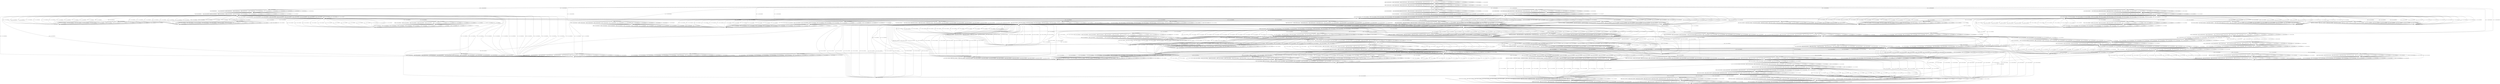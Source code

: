 digraph {
0 [color="red"]
1
2
3
4
5
6
7
8
9
10
11
12
13
14
15
16
17
18
19
20
21
22
23
24
25
26
27
28
29
30
31
32
33
34
35
36
37
38
39
40
41
42
43
44
45
46
47
48
49
50
51
52
53
54
55
56
57
58
59
60
61
62
63
64
65
66
67
68
69
70
71
72
73
74
75
76
77
78
79
80
81
82
83
84
85
86
87
88
89
90
91
92
93
94
95
96
97
98
99
100
101
102
103
104
105
106
107
108
109
110
111
112
113
114
115
116
117
118
119
120
121
122
123
124
125
126
127
128
129
130
131
132
133
134
135
136
0 -> 0 [label="0---- / 0000000000000000"]
0 -> 29 [label="10000 / 0110001000000000"]
0 -> 29 [label="10001 / 0110001000000000"]
0 -> 29 [label="10010 / 0110001000000000"]
0 -> 29 [label="10011 / 0110001000000000"]
0 -> 29 [label="1010- / 0110001000000000"]
0 -> 29 [label="10110 / 0110001000000000"]
0 -> 29 [label="10111 / 0110001000000000"]
0 -> 29 [label="11000 / 0110001000000000"]
0 -> 29 [label="11001 / 0110001000000000"]
0 -> 29 [label="11010 / 0110001000000000"]
0 -> 29 [label="11011 / 0110001000000000"]
0 -> 29 [label="1110- / 0110001000000000"]
0 -> 29 [label="11110 / 0110001000000000"]
0 -> 29 [label="11111 / 0110001000000000"]
1 -> 1 [label="0---- / 0010000000000011"]
1 -> 31 [label="10000 / 0110110000000011"]
1 -> 31 [label="10001 / 0110110000000011"]
1 -> 31 [label="10010 / 0110110000000011"]
1 -> 31 [label="10011 / 0110110000000011"]
1 -> 31 [label="1010- / 0110110000000011"]
1 -> 31 [label="10110 / 0110110000000011"]
1 -> 31 [label="10111 / 0110110000000011"]
1 -> 31 [label="11000 / 0110110000000011"]
1 -> 31 [label="11001 / 0110110000000011"]
1 -> 31 [label="11010 / 0110110000000011"]
1 -> 31 [label="11011 / 0110110000000011"]
1 -> 31 [label="1110- / 0110110000000011"]
1 -> 31 [label="11110 / 0110110000000011"]
1 -> 31 [label="11111 / 0110110000000011"]
2 -> 2 [label="0---- / 0010001010000101"]
2 -> 32 [label="10000 / 0110110000000101"]
2 -> 32 [label="10001 / 0110110000000101"]
2 -> 32 [label="10010 / 0110110000000101"]
2 -> 32 [label="10011 / 0110110000000101"]
2 -> 32 [label="1010- / 0110110000000101"]
2 -> 32 [label="10110 / 0110110000000101"]
2 -> 32 [label="10111 / 0110110000000101"]
2 -> 32 [label="11000 / 0110110000000101"]
2 -> 32 [label="11001 / 0110110000000101"]
2 -> 32 [label="11010 / 0110110000000101"]
2 -> 32 [label="11011 / 0110110000000101"]
2 -> 32 [label="1110- / 0110110000000101"]
2 -> 32 [label="11110 / 0110110000000101"]
2 -> 32 [label="11111 / 0110110000000101"]
3 -> 3 [label="0---- / 0010001100000000"]
3 -> 34 [label="10000 / 0110110100000000"]
3 -> 34 [label="10001 / 0110110100000000"]
3 -> 34 [label="10010 / 0110110100000000"]
3 -> 34 [label="10011 / 0110110100000000"]
3 -> 34 [label="1010- / 0110110100000000"]
3 -> 34 [label="10110 / 0110110100000000"]
3 -> 34 [label="10111 / 0110110100000000"]
3 -> 34 [label="11000 / 0110110100000000"]
3 -> 34 [label="11001 / 0110110100000000"]
3 -> 34 [label="11010 / 0110110100000000"]
3 -> 34 [label="11011 / 0110110100000000"]
3 -> 34 [label="1110- / 0110110100000000"]
3 -> 34 [label="11110 / 0110110100000000"]
3 -> 34 [label="11111 / 0110110100000000"]
4 -> 4 [label="0---- / 0010010000000011"]
4 -> 31 [label="10000 / 0110110000000011"]
4 -> 31 [label="10001 / 0110110000000011"]
4 -> 31 [label="10010 / 0110110000000011"]
4 -> 31 [label="10011 / 0110110000000011"]
4 -> 31 [label="1010- / 0110110000000011"]
4 -> 31 [label="10110 / 0110110000000011"]
4 -> 31 [label="10111 / 0110110000000011"]
4 -> 31 [label="11000 / 0110110000000011"]
4 -> 31 [label="11001 / 0110110000000011"]
4 -> 31 [label="11010 / 0110110000000011"]
4 -> 31 [label="11011 / 0110110000000011"]
4 -> 31 [label="1110- / 0110110000000011"]
4 -> 31 [label="11110 / 0110110000000011"]
4 -> 31 [label="11111 / 0110110000000011"]
5 -> 5 [label="0---- / 0010010100000011"]
5 -> 35 [label="10000 / 0110110100000011"]
5 -> 35 [label="10001 / 0110110100000011"]
5 -> 35 [label="10010 / 0110110100000011"]
5 -> 35 [label="10011 / 0110110100000011"]
5 -> 35 [label="1010- / 0110110100000011"]
5 -> 35 [label="10110 / 0110110100000011"]
5 -> 35 [label="10111 / 0110110100000011"]
5 -> 35 [label="11000 / 0110110100000011"]
5 -> 35 [label="11001 / 0110110100000011"]
5 -> 35 [label="11010 / 0110110100000011"]
5 -> 35 [label="11011 / 0110110100000011"]
5 -> 35 [label="1110- / 0110110100000011"]
5 -> 35 [label="11110 / 0110110100000011"]
5 -> 35 [label="11111 / 0110110100000011"]
6 -> 6 [label="0---- / 0010111010000101"]
6 -> 32 [label="10000 / 0110110000000101"]
6 -> 32 [label="10001 / 0110110000000101"]
6 -> 32 [label="10010 / 0110110000000101"]
6 -> 32 [label="10011 / 0110110000000101"]
6 -> 32 [label="1010- / 0110110000000101"]
6 -> 32 [label="10110 / 0110110000000101"]
6 -> 32 [label="10111 / 0110110000000101"]
6 -> 32 [label="11000 / 0110110000000101"]
6 -> 32 [label="11001 / 0110110000000101"]
6 -> 32 [label="11010 / 0110110000000101"]
6 -> 32 [label="11011 / 0110110000000101"]
6 -> 32 [label="1110- / 0110110000000101"]
6 -> 32 [label="11110 / 0110110000000101"]
6 -> 32 [label="11111 / 0110110000000101"]
7 -> 7 [label="0---- / 0010111100000000"]
7 -> 34 [label="10000 / 0110110100000000"]
7 -> 34 [label="10001 / 0110110100000000"]
7 -> 34 [label="10010 / 0110110100000000"]
7 -> 34 [label="10011 / 0110110100000000"]
7 -> 34 [label="1010- / 0110110100000000"]
7 -> 34 [label="10110 / 0110110100000000"]
7 -> 34 [label="10111 / 0110110100000000"]
7 -> 34 [label="11000 / 0110110100000000"]
7 -> 34 [label="11001 / 0110110100000000"]
7 -> 34 [label="11010 / 0110110100000000"]
7 -> 34 [label="11011 / 0110110100000000"]
7 -> 34 [label="1110- / 0110110100000000"]
7 -> 34 [label="11110 / 0110110100000000"]
7 -> 34 [label="11111 / 0110110100000000"]
8 -> 8 [label="0---- / 0010111100000011"]
8 -> 35 [label="10000 / 0110110100000011"]
8 -> 35 [label="10001 / 0110110100000011"]
8 -> 35 [label="10010 / 0110110100000011"]
8 -> 35 [label="10011 / 0110110100000011"]
8 -> 35 [label="1010- / 0110110100000011"]
8 -> 35 [label="10110 / 0110110100000011"]
8 -> 35 [label="10111 / 0110110100000011"]
8 -> 35 [label="11000 / 0110110100000011"]
8 -> 35 [label="11001 / 0110110100000011"]
8 -> 35 [label="11010 / 0110110100000011"]
8 -> 35 [label="11011 / 0110110100000011"]
8 -> 35 [label="1110- / 0110110100000011"]
8 -> 35 [label="11110 / 0110110100000011"]
8 -> 35 [label="11111 / 0110110100000011"]
9 -> 9 [label="0---- / 0010111100000101"]
9 -> 36 [label="10000 / 0110110100000101"]
9 -> 36 [label="10001 / 0110110100000101"]
9 -> 36 [label="10010 / 0110110100000101"]
9 -> 36 [label="10011 / 0110110100000101"]
9 -> 36 [label="1010- / 0110110100000101"]
9 -> 36 [label="10110 / 0110110100000101"]
9 -> 36 [label="10111 / 0110110100000101"]
9 -> 36 [label="11000 / 0110110100000101"]
9 -> 36 [label="11001 / 0110110100000101"]
9 -> 36 [label="11010 / 0110110100000101"]
9 -> 36 [label="11011 / 0110110100000101"]
9 -> 36 [label="1110- / 0110110100000101"]
9 -> 36 [label="11110 / 0110110100000101"]
9 -> 36 [label="11111 / 0110110100000101"]
10 -> 10 [label="0---- / 0010111100100000"]
10 -> 37 [label="10000 / 0110110100100000"]
10 -> 37 [label="10001 / 0110110100100000"]
10 -> 37 [label="10010 / 0110110100100000"]
10 -> 37 [label="10011 / 0110110100100000"]
10 -> 37 [label="1010- / 0110110100100000"]
10 -> 37 [label="10110 / 0110110100100000"]
10 -> 37 [label="10111 / 0110110100100000"]
10 -> 37 [label="11000 / 0110110100100000"]
10 -> 37 [label="11001 / 0110110100100000"]
10 -> 37 [label="11010 / 0110110100100000"]
10 -> 37 [label="11011 / 0110110100100000"]
10 -> 37 [label="1110- / 0110110100100000"]
10 -> 37 [label="11110 / 0110110100100000"]
10 -> 37 [label="11111 / 0110110100100000"]
11 -> 11 [label="0---- / 0011001000000000"]
11 -> 30 [label="10000 / 0110110000000000"]
11 -> 30 [label="10001 / 0110110000000000"]
11 -> 30 [label="10010 / 0110110000000000"]
11 -> 30 [label="10011 / 0110110000000000"]
11 -> 30 [label="1010- / 0110110000000000"]
11 -> 30 [label="10110 / 0110110000000000"]
11 -> 30 [label="10111 / 0110110000000000"]
11 -> 30 [label="11000 / 0110110000000000"]
11 -> 30 [label="11001 / 0110110000000000"]
11 -> 30 [label="11010 / 0110110000000000"]
11 -> 30 [label="11011 / 0110110000000000"]
11 -> 30 [label="1110- / 0110110000000000"]
11 -> 30 [label="11110 / 0110110000000000"]
11 -> 30 [label="11111 / 0110110000000000"]
12 -> 12 [label="0---- / 0011111000000000"]
12 -> 30 [label="10000 / 0110110000000000"]
12 -> 30 [label="10001 / 0110110000000000"]
12 -> 30 [label="10010 / 0110110000000000"]
12 -> 30 [label="10011 / 0110110000000000"]
12 -> 30 [label="1010- / 0110110000000000"]
12 -> 30 [label="10110 / 0110110000000000"]
12 -> 30 [label="10111 / 0110110000000000"]
12 -> 30 [label="11000 / 0110110000000000"]
12 -> 30 [label="11001 / 0110110000000000"]
12 -> 30 [label="11010 / 0110110000000000"]
12 -> 30 [label="11011 / 0110110000000000"]
12 -> 30 [label="1110- / 0110110000000000"]
12 -> 30 [label="11110 / 0110110000000000"]
12 -> 30 [label="11111 / 0110110000000000"]
13 -> 13 [label="0---- / 0011111000000011"]
13 -> 31 [label="10000 / 0110110000000011"]
13 -> 31 [label="10001 / 0110110000000011"]
13 -> 31 [label="10010 / 0110110000000011"]
13 -> 31 [label="10011 / 0110110000000011"]
13 -> 31 [label="1010- / 0110110000000011"]
13 -> 31 [label="10110 / 0110110000000011"]
13 -> 31 [label="10111 / 0110110000000011"]
13 -> 31 [label="11000 / 0110110000000011"]
13 -> 31 [label="11001 / 0110110000000011"]
13 -> 31 [label="11010 / 0110110000000011"]
13 -> 31 [label="11011 / 0110110000000011"]
13 -> 31 [label="1110- / 0110110000000011"]
13 -> 31 [label="11110 / 0110110000000011"]
13 -> 31 [label="11111 / 0110110000000011"]
14 -> 14 [label="0---- / 0011111000000101"]
14 -> 32 [label="10000 / 0110110000000101"]
14 -> 32 [label="10001 / 0110110000000101"]
14 -> 32 [label="10010 / 0110110000000101"]
14 -> 32 [label="10011 / 0110110000000101"]
14 -> 32 [label="1010- / 0110110000000101"]
14 -> 32 [label="10110 / 0110110000000101"]
14 -> 32 [label="10111 / 0110110000000101"]
14 -> 32 [label="11000 / 0110110000000101"]
14 -> 32 [label="11001 / 0110110000000101"]
14 -> 32 [label="11010 / 0110110000000101"]
14 -> 32 [label="11011 / 0110110000000101"]
14 -> 32 [label="1110- / 0110110000000101"]
14 -> 32 [label="11110 / 0110110000000101"]
14 -> 32 [label="11111 / 0110110000000101"]
15 -> 15 [label="0---- / 0011111000100000"]
15 -> 33 [label="10000 / 0110110000100000"]
15 -> 33 [label="10001 / 0110110000100000"]
15 -> 33 [label="10010 / 0110110000100000"]
15 -> 33 [label="10011 / 0110110000100000"]
15 -> 33 [label="1010- / 0110110000100000"]
15 -> 33 [label="10110 / 0110110000100000"]
15 -> 33 [label="10111 / 0110110000100000"]
15 -> 33 [label="11000 / 0110110000100000"]
15 -> 33 [label="11001 / 0110110000100000"]
15 -> 33 [label="11010 / 0110110000100000"]
15 -> 33 [label="11011 / 0110110000100000"]
15 -> 33 [label="1110- / 0110110000100000"]
15 -> 33 [label="11110 / 0110110000100000"]
15 -> 33 [label="11111 / 0110110000100000"]
16 -> 16 [label="0---- / 0011111100000000"]
16 -> 34 [label="10000 / 0110110100000000"]
16 -> 34 [label="10001 / 0110110100000000"]
16 -> 34 [label="10010 / 0110110100000000"]
16 -> 34 [label="10011 / 0110110100000000"]
16 -> 34 [label="1010- / 0110110100000000"]
16 -> 34 [label="10110 / 0110110100000000"]
16 -> 34 [label="10111 / 0110110100000000"]
16 -> 34 [label="11000 / 0110110100000000"]
16 -> 34 [label="11001 / 0110110100000000"]
16 -> 34 [label="11010 / 0110110100000000"]
16 -> 34 [label="11011 / 0110110100000000"]
16 -> 34 [label="1110- / 0110110100000000"]
16 -> 34 [label="11110 / 0110110100000000"]
16 -> 34 [label="11111 / 0110110100000000"]
17 -> 17 [label="0---- / 0011111100000011"]
17 -> 35 [label="10000 / 0110110100000011"]
17 -> 35 [label="10001 / 0110110100000011"]
17 -> 35 [label="10010 / 0110110100000011"]
17 -> 35 [label="10011 / 0110110100000011"]
17 -> 35 [label="1010- / 0110110100000011"]
17 -> 35 [label="10110 / 0110110100000011"]
17 -> 35 [label="10111 / 0110110100000011"]
17 -> 35 [label="11000 / 0110110100000011"]
17 -> 35 [label="11001 / 0110110100000011"]
17 -> 35 [label="11010 / 0110110100000011"]
17 -> 35 [label="11011 / 0110110100000011"]
17 -> 35 [label="1110- / 0110110100000011"]
17 -> 35 [label="11110 / 0110110100000011"]
17 -> 35 [label="11111 / 0110110100000011"]
18 -> 18 [label="0---- / 0011111100000101"]
18 -> 36 [label="10000 / 0110110100000101"]
18 -> 36 [label="10001 / 0110110100000101"]
18 -> 36 [label="10010 / 0110110100000101"]
18 -> 36 [label="10011 / 0110110100000101"]
18 -> 36 [label="1010- / 0110110100000101"]
18 -> 36 [label="10110 / 0110110100000101"]
18 -> 36 [label="10111 / 0110110100000101"]
18 -> 36 [label="11000 / 0110110100000101"]
18 -> 36 [label="11001 / 0110110100000101"]
18 -> 36 [label="11010 / 0110110100000101"]
18 -> 36 [label="11011 / 0110110100000101"]
18 -> 36 [label="1110- / 0110110100000101"]
18 -> 36 [label="11110 / 0110110100000101"]
18 -> 36 [label="11111 / 0110110100000101"]
19 -> 19 [label="0---- / 0011111100100000"]
19 -> 37 [label="10000 / 0110110100100000"]
19 -> 37 [label="10001 / 0110110100100000"]
19 -> 37 [label="10010 / 0110110100100000"]
19 -> 37 [label="10011 / 0110110100100000"]
19 -> 37 [label="1010- / 0110110100100000"]
19 -> 37 [label="10110 / 0110110100100000"]
19 -> 37 [label="10111 / 0110110100100000"]
19 -> 37 [label="11000 / 0110110100100000"]
19 -> 37 [label="11001 / 0110110100100000"]
19 -> 37 [label="11010 / 0110110100100000"]
19 -> 37 [label="11011 / 0110110100100000"]
19 -> 37 [label="1110- / 0110110100100000"]
19 -> 37 [label="11110 / 0110110100100000"]
19 -> 37 [label="11111 / 0110110100100000"]
20 -> 20 [label="0---- / 0100001000000000"]
20 -> 30 [label="10000 / 0110110000000000"]
20 -> 30 [label="10001 / 0110110000000000"]
20 -> 30 [label="10010 / 0110110000000000"]
20 -> 30 [label="10011 / 0110110000000000"]
20 -> 30 [label="1010- / 0110110000000000"]
20 -> 30 [label="10110 / 0110110000000000"]
20 -> 30 [label="10111 / 0110110000000000"]
20 -> 30 [label="11000 / 0110110000000000"]
20 -> 30 [label="11001 / 0110110000000000"]
20 -> 30 [label="11010 / 0110110000000000"]
20 -> 30 [label="11011 / 0110110000000000"]
20 -> 30 [label="1110- / 0110110000000000"]
20 -> 30 [label="11110 / 0110110000000000"]
20 -> 30 [label="11111 / 0110110000000000"]
21 -> 21 [label="0---- / 0100111000000000"]
21 -> 30 [label="10000 / 0110110000000000"]
21 -> 30 [label="10001 / 0110110000000000"]
21 -> 30 [label="10010 / 0110110000000000"]
21 -> 30 [label="10011 / 0110110000000000"]
21 -> 30 [label="1010- / 0110110000000000"]
21 -> 30 [label="10110 / 0110110000000000"]
21 -> 30 [label="10111 / 0110110000000000"]
21 -> 30 [label="11000 / 0110110000000000"]
21 -> 30 [label="11001 / 0110110000000000"]
21 -> 30 [label="11010 / 0110110000000000"]
21 -> 30 [label="11011 / 0110110000000000"]
21 -> 30 [label="1110- / 0110110000000000"]
21 -> 30 [label="11110 / 0110110000000000"]
21 -> 30 [label="11111 / 0110110000000000"]
22 -> 22 [label="0---- / 0100111000000011"]
22 -> 31 [label="10000 / 0110110000000011"]
22 -> 31 [label="10001 / 0110110000000011"]
22 -> 31 [label="10010 / 0110110000000011"]
22 -> 31 [label="10011 / 0110110000000011"]
22 -> 31 [label="1010- / 0110110000000011"]
22 -> 31 [label="10110 / 0110110000000011"]
22 -> 31 [label="10111 / 0110110000000011"]
22 -> 31 [label="11000 / 0110110000000011"]
22 -> 31 [label="11001 / 0110110000000011"]
22 -> 31 [label="11010 / 0110110000000011"]
22 -> 31 [label="11011 / 0110110000000011"]
22 -> 31 [label="1110- / 0110110000000011"]
22 -> 31 [label="11110 / 0110110000000011"]
22 -> 31 [label="11111 / 0110110000000011"]
23 -> 23 [label="0---- / 0100111000000101"]
23 -> 32 [label="10000 / 0110110000000101"]
23 -> 32 [label="10001 / 0110110000000101"]
23 -> 32 [label="10010 / 0110110000000101"]
23 -> 32 [label="10011 / 0110110000000101"]
23 -> 32 [label="1010- / 0110110000000101"]
23 -> 32 [label="10110 / 0110110000000101"]
23 -> 32 [label="10111 / 0110110000000101"]
23 -> 32 [label="11000 / 0110110000000101"]
23 -> 32 [label="11001 / 0110110000000101"]
23 -> 32 [label="11010 / 0110110000000101"]
23 -> 32 [label="11011 / 0110110000000101"]
23 -> 32 [label="1110- / 0110110000000101"]
23 -> 32 [label="11110 / 0110110000000101"]
23 -> 32 [label="11111 / 0110110000000101"]
24 -> 24 [label="0---- / 0100111000100000"]
24 -> 33 [label="10000 / 0110110000100000"]
24 -> 33 [label="10001 / 0110110000100000"]
24 -> 33 [label="10010 / 0110110000100000"]
24 -> 33 [label="10011 / 0110110000100000"]
24 -> 33 [label="1010- / 0110110000100000"]
24 -> 33 [label="10110 / 0110110000100000"]
24 -> 33 [label="10111 / 0110110000100000"]
24 -> 33 [label="11000 / 0110110000100000"]
24 -> 33 [label="11001 / 0110110000100000"]
24 -> 33 [label="11010 / 0110110000100000"]
24 -> 33 [label="11011 / 0110110000100000"]
24 -> 33 [label="1110- / 0110110000100000"]
24 -> 33 [label="11110 / 0110110000100000"]
24 -> 33 [label="11111 / 0110110000100000"]
25 -> 25 [label="0---- / 0100111100000000"]
25 -> 34 [label="10000 / 0110110100000000"]
25 -> 34 [label="10001 / 0110110100000000"]
25 -> 34 [label="10010 / 0110110100000000"]
25 -> 34 [label="10011 / 0110110100000000"]
25 -> 34 [label="1010- / 0110110100000000"]
25 -> 34 [label="10110 / 0110110100000000"]
25 -> 34 [label="10111 / 0110110100000000"]
25 -> 34 [label="11000 / 0110110100000000"]
25 -> 34 [label="11001 / 0110110100000000"]
25 -> 34 [label="11010 / 0110110100000000"]
25 -> 34 [label="11011 / 0110110100000000"]
25 -> 34 [label="1110- / 0110110100000000"]
25 -> 34 [label="11110 / 0110110100000000"]
25 -> 34 [label="11111 / 0110110100000000"]
26 -> 26 [label="0---- / 0100111100000011"]
26 -> 35 [label="10000 / 0110110100000011"]
26 -> 35 [label="10001 / 0110110100000011"]
26 -> 35 [label="10010 / 0110110100000011"]
26 -> 35 [label="10011 / 0110110100000011"]
26 -> 35 [label="1010- / 0110110100000011"]
26 -> 35 [label="10110 / 0110110100000011"]
26 -> 35 [label="10111 / 0110110100000011"]
26 -> 35 [label="11000 / 0110110100000011"]
26 -> 35 [label="11001 / 0110110100000011"]
26 -> 35 [label="11010 / 0110110100000011"]
26 -> 35 [label="11011 / 0110110100000011"]
26 -> 35 [label="1110- / 0110110100000011"]
26 -> 35 [label="11110 / 0110110100000011"]
26 -> 35 [label="11111 / 0110110100000011"]
27 -> 27 [label="0---- / 0100111100000101"]
27 -> 36 [label="10000 / 0110110100000101"]
27 -> 36 [label="10001 / 0110110100000101"]
27 -> 36 [label="10010 / 0110110100000101"]
27 -> 36 [label="10011 / 0110110100000101"]
27 -> 36 [label="1010- / 0110110100000101"]
27 -> 36 [label="10110 / 0110110100000101"]
27 -> 36 [label="10111 / 0110110100000101"]
27 -> 36 [label="11000 / 0110110100000101"]
27 -> 36 [label="11001 / 0110110100000101"]
27 -> 36 [label="11010 / 0110110100000101"]
27 -> 36 [label="11011 / 0110110100000101"]
27 -> 36 [label="1110- / 0110110100000101"]
27 -> 36 [label="11110 / 0110110100000101"]
27 -> 36 [label="11111 / 0110110100000101"]
28 -> 28 [label="0---- / 0100111100100000"]
28 -> 37 [label="10000 / 0110110100100000"]
28 -> 37 [label="10001 / 0110110100100000"]
28 -> 37 [label="10010 / 0110110100100000"]
28 -> 37 [label="10011 / 0110110100100000"]
28 -> 37 [label="1010- / 0110110100100000"]
28 -> 37 [label="10110 / 0110110100100000"]
28 -> 37 [label="10111 / 0110110100100000"]
28 -> 37 [label="11000 / 0110110100100000"]
28 -> 37 [label="11001 / 0110110100100000"]
28 -> 37 [label="11010 / 0110110100100000"]
28 -> 37 [label="11011 / 0110110100100000"]
28 -> 37 [label="1110- / 0110110100100000"]
28 -> 37 [label="11110 / 0110110100100000"]
28 -> 37 [label="11111 / 0110110100100000"]
29 -> 29 [label="0---- / 0110001000000000"]
29 -> 38 [label="10000 / 1010001001000000"]
29 -> 38 [label="10001 / 1010001001000000"]
29 -> 38 [label="10010 / 1010001001000000"]
29 -> 38 [label="10011 / 1010001001000000"]
29 -> 38 [label="1010- / 1010001001000000"]
29 -> 38 [label="10110 / 1010001001000000"]
29 -> 38 [label="10111 / 1010001001000000"]
29 -> 38 [label="11000 / 1010001001000000"]
29 -> 38 [label="11001 / 1010001001000000"]
29 -> 38 [label="11010 / 1010001001000000"]
29 -> 38 [label="11011 / 1010001001000000"]
29 -> 38 [label="1110- / 1010001001000000"]
29 -> 38 [label="11110 / 1010001001000000"]
29 -> 38 [label="11111 / 1010001001000000"]
30 -> 30 [label="0---- / 0110110000000000"]
30 -> 39 [label="10000 / 1010111001000000"]
30 -> 39 [label="10001 / 1010111001000000"]
30 -> 39 [label="10010 / 1010111001000000"]
30 -> 39 [label="10011 / 1010111001000000"]
30 -> 39 [label="1010- / 1010111001000000"]
30 -> 39 [label="10110 / 1010111001000000"]
30 -> 39 [label="10111 / 1010111001000000"]
30 -> 39 [label="11000 / 1010111001000000"]
30 -> 39 [label="11001 / 1010111001000000"]
30 -> 39 [label="11010 / 1010111001000000"]
30 -> 39 [label="11011 / 1010111001000000"]
30 -> 39 [label="1110- / 1010111001000000"]
30 -> 39 [label="11110 / 1010111001000000"]
30 -> 39 [label="11111 / 1010111001000000"]
31 -> 31 [label="0---- / 0110110000000011"]
31 -> 40 [label="10000 / 1010111001000011"]
31 -> 40 [label="10001 / 1010111001000011"]
31 -> 40 [label="10010 / 1010111001000011"]
31 -> 40 [label="10011 / 1010111001000011"]
31 -> 40 [label="1010- / 1010111001000011"]
31 -> 40 [label="10110 / 1010111001000011"]
31 -> 40 [label="10111 / 1010111001000011"]
31 -> 40 [label="11000 / 1010111001000011"]
31 -> 40 [label="11001 / 1010111001000011"]
31 -> 40 [label="11010 / 1010111001000011"]
31 -> 40 [label="11011 / 1010111001000011"]
31 -> 40 [label="1110- / 1010111001000011"]
31 -> 40 [label="11110 / 1010111001000011"]
31 -> 40 [label="11111 / 1010111001000011"]
32 -> 32 [label="0---- / 0110110000000101"]
32 -> 41 [label="10000 / 1010111001000101"]
32 -> 41 [label="10001 / 1010111001000101"]
32 -> 41 [label="10010 / 1010111001000101"]
32 -> 41 [label="10011 / 1010111001000101"]
32 -> 41 [label="1010- / 1010111001000101"]
32 -> 41 [label="10110 / 1010111001000101"]
32 -> 41 [label="10111 / 1010111001000101"]
32 -> 41 [label="11000 / 1010111001000101"]
32 -> 41 [label="11001 / 1010111001000101"]
32 -> 41 [label="11010 / 1010111001000101"]
32 -> 41 [label="11011 / 1010111001000101"]
32 -> 41 [label="1110- / 1010111001000101"]
32 -> 41 [label="11110 / 1010111001000101"]
32 -> 41 [label="11111 / 1010111001000101"]
33 -> 33 [label="0---- / 0110110000100000"]
33 -> 42 [label="10000 / 1010111001100000"]
33 -> 42 [label="10001 / 1010111001100000"]
33 -> 42 [label="10010 / 1010111001100000"]
33 -> 42 [label="10011 / 1010111001100000"]
33 -> 42 [label="1010- / 1010111001100000"]
33 -> 42 [label="10110 / 1010111001100000"]
33 -> 42 [label="10111 / 1010111001100000"]
33 -> 42 [label="11000 / 1010111001100000"]
33 -> 42 [label="11001 / 1010111001100000"]
33 -> 42 [label="11010 / 1010111001100000"]
33 -> 42 [label="11011 / 1010111001100000"]
33 -> 42 [label="1110- / 1010111001100000"]
33 -> 42 [label="11110 / 1010111001100000"]
33 -> 42 [label="11111 / 1010111001100000"]
34 -> 34 [label="0---- / 0110110100000000"]
34 -> 43 [label="10000 / 1010111101000000"]
34 -> 43 [label="10001 / 1010111101000000"]
34 -> 43 [label="10010 / 1010111101000000"]
34 -> 43 [label="10011 / 1010111101000000"]
34 -> 43 [label="1010- / 1010111101000000"]
34 -> 43 [label="10110 / 1010111101000000"]
34 -> 43 [label="10111 / 1010111101000000"]
34 -> 43 [label="11000 / 1010111101000000"]
34 -> 43 [label="11001 / 1010111101000000"]
34 -> 43 [label="11010 / 1010111101000000"]
34 -> 43 [label="11011 / 1010111101000000"]
34 -> 43 [label="1110- / 1010111101000000"]
34 -> 43 [label="11110 / 1010111101000000"]
34 -> 43 [label="11111 / 1010111101000000"]
35 -> 35 [label="0---- / 0110110100000011"]
35 -> 44 [label="10000 / 1010111101000011"]
35 -> 44 [label="10001 / 1010111101000011"]
35 -> 44 [label="10010 / 1010111101000011"]
35 -> 44 [label="10011 / 1010111101000011"]
35 -> 44 [label="1010- / 1010111101000011"]
35 -> 44 [label="10110 / 1010111101000011"]
35 -> 44 [label="10111 / 1010111101000011"]
35 -> 44 [label="11000 / 1010111101000011"]
35 -> 44 [label="11001 / 1010111101000011"]
35 -> 44 [label="11010 / 1010111101000011"]
35 -> 44 [label="11011 / 1010111101000011"]
35 -> 44 [label="1110- / 1010111101000011"]
35 -> 44 [label="11110 / 1010111101000011"]
35 -> 44 [label="11111 / 1010111101000011"]
36 -> 36 [label="0---- / 0110110100000101"]
36 -> 45 [label="10000 / 1010111101000101"]
36 -> 45 [label="10001 / 1010111101000101"]
36 -> 45 [label="10010 / 1010111101000101"]
36 -> 45 [label="10011 / 1010111101000101"]
36 -> 45 [label="1010- / 1010111101000101"]
36 -> 45 [label="10110 / 1010111101000101"]
36 -> 45 [label="10111 / 1010111101000101"]
36 -> 45 [label="11000 / 1010111101000101"]
36 -> 45 [label="11001 / 1010111101000101"]
36 -> 45 [label="11010 / 1010111101000101"]
36 -> 45 [label="11011 / 1010111101000101"]
36 -> 45 [label="1110- / 1010111101000101"]
36 -> 45 [label="11110 / 1010111101000101"]
36 -> 45 [label="11111 / 1010111101000101"]
37 -> 37 [label="0---- / 0110110100100000"]
37 -> 46 [label="10000 / 1010111101100000"]
37 -> 46 [label="10001 / 1010111101100000"]
37 -> 46 [label="10010 / 1010111101100000"]
37 -> 46 [label="10011 / 1010111101100000"]
37 -> 46 [label="1010- / 1010111101100000"]
37 -> 46 [label="10110 / 1010111101100000"]
37 -> 46 [label="10111 / 1010111101100000"]
37 -> 46 [label="11000 / 1010111101100000"]
37 -> 46 [label="11001 / 1010111101100000"]
37 -> 46 [label="11010 / 1010111101100000"]
37 -> 46 [label="11011 / 1010111101100000"]
37 -> 46 [label="1110- / 1010111101100000"]
37 -> 46 [label="11110 / 1010111101100000"]
37 -> 46 [label="11111 / 1010111101100000"]
38 -> 38 [label="0---- / 1010001001000000"]
38 -> 50 [label="10000 / 1110001000000000"]
38 -> 47 [label="10001 / 1110001000000000"]
38 -> 49 [label="10010 / 1110001000000000"]
38 -> 51 [label="10011 / 1110001000000000"]
38 -> 48 [label="1010- / 1110001000000000"]
38 -> 53 [label="10110 / 1110001000000000"]
38 -> 52 [label="10111 / 1110001000000000"]
38 -> 50 [label="11000 / 1110001000000000"]
38 -> 47 [label="11001 / 1110001000000000"]
38 -> 49 [label="11010 / 1110001000000000"]
38 -> 51 [label="11011 / 1110001000000000"]
38 -> 48 [label="1110- / 1110001000000000"]
38 -> 53 [label="11110 / 1110001000000000"]
38 -> 52 [label="11111 / 1110001000000000"]
39 -> 39 [label="0---- / 1010111001000000"]
39 -> 72 [label="10000 / 1110111000000000"]
39 -> 69 [label="10001 / 1110111000000000"]
39 -> 71 [label="10010 / 1110111000000000"]
39 -> 73 [label="10011 / 1110111000000000"]
39 -> 70 [label="1010- / 1110111000000000"]
39 -> 76 [label="10110 / 1110111000000000"]
39 -> 75 [label="10111 / 1110111000000000"]
39 -> 72 [label="11000 / 1110111000000000"]
39 -> 69 [label="11001 / 1110111000000000"]
39 -> 71 [label="11010 / 1110111000000000"]
39 -> 73 [label="11011 / 1110111000000000"]
39 -> 70 [label="1110- / 1110111000000000"]
39 -> 76 [label="11110 / 1110111000000000"]
39 -> 75 [label="11111 / 1110111000000000"]
40 -> 40 [label="0---- / 1010111001000011"]
40 -> 80 [label="10000 / 1110111000000011"]
40 -> 77 [label="10001 / 1110111000000011"]
40 -> 79 [label="10010 / 1110111000000011"]
40 -> 81 [label="10011 / 1110111000000011"]
40 -> 78 [label="1010- / 1110111000000011"]
40 -> 84 [label="10110 / 1110111000000011"]
40 -> 83 [label="10111 / 1110111000000011"]
40 -> 80 [label="11000 / 1110111000000011"]
40 -> 77 [label="11001 / 1110111000000011"]
40 -> 79 [label="11010 / 1110111000000011"]
40 -> 81 [label="11011 / 1110111000000011"]
40 -> 78 [label="1110- / 1110111000000011"]
40 -> 84 [label="11110 / 1110111000000011"]
40 -> 83 [label="11111 / 1110111000000011"]
41 -> 41 [label="0---- / 1010111001000101"]
41 -> 88 [label="10000 / 1110111000000101"]
41 -> 85 [label="10001 / 1110111000000101"]
41 -> 87 [label="10010 / 1110111000000101"]
41 -> 89 [label="10011 / 1110111000000101"]
41 -> 86 [label="1010- / 1110111000000101"]
41 -> 92 [label="10110 / 1110111000000101"]
41 -> 91 [label="10111 / 1110111000000101"]
41 -> 88 [label="11000 / 1110111000000101"]
41 -> 85 [label="11001 / 1110111000000101"]
41 -> 87 [label="11010 / 1110111000000101"]
41 -> 89 [label="11011 / 1110111000000101"]
41 -> 86 [label="1110- / 1110111000000101"]
41 -> 92 [label="11110 / 1110111000000101"]
41 -> 91 [label="11111 / 1110111000000101"]
42 -> 42 [label="0---- / 1010111001100000"]
42 -> 96 [label="10000 / 1110111000100000"]
42 -> 93 [label="10001 / 1110111000100000"]
42 -> 95 [label="10010 / 1110111000100000"]
42 -> 97 [label="10011 / 1110111000100000"]
42 -> 94 [label="1010- / 1110111000100000"]
42 -> 102 [label="10110 / 1110111000100000"]
42 -> 100 [label="10111 / 1110111000100000"]
42 -> 96 [label="11000 / 1110111000100000"]
42 -> 93 [label="11001 / 1110111000100000"]
42 -> 95 [label="11010 / 1110111000100000"]
42 -> 97 [label="11011 / 1110111000100000"]
42 -> 94 [label="1110- / 1110111000100000"]
42 -> 102 [label="11110 / 1110111000100000"]
42 -> 100 [label="11111 / 1110111000100000"]
43 -> 43 [label="0---- / 1010111101000000"]
43 -> 106 [label="10000 / 1110111100000000"]
43 -> 103 [label="10001 / 1110111100000000"]
43 -> 105 [label="10010 / 1110111100000000"]
43 -> 107 [label="10011 / 1110111100000000"]
43 -> 104 [label="1010- / 1110111100000000"]
43 -> 110 [label="10110 / 1110111100000000"]
43 -> 109 [label="10111 / 1110111100000000"]
43 -> 106 [label="11000 / 1110111100000000"]
43 -> 103 [label="11001 / 1110111100000000"]
43 -> 105 [label="11010 / 1110111100000000"]
43 -> 107 [label="11011 / 1110111100000000"]
43 -> 104 [label="1110- / 1110111100000000"]
43 -> 110 [label="11110 / 1110111100000000"]
43 -> 109 [label="11111 / 1110111100000000"]
44 -> 44 [label="0---- / 1010111101000011"]
44 -> 114 [label="10000 / 1110111100000011"]
44 -> 111 [label="10001 / 1110111100000011"]
44 -> 113 [label="10010 / 1110111100000011"]
44 -> 115 [label="10011 / 1110111100000011"]
44 -> 112 [label="1010- / 1110111100000011"]
44 -> 118 [label="10110 / 1110111100000011"]
44 -> 117 [label="10111 / 1110111100000011"]
44 -> 114 [label="11000 / 1110111100000011"]
44 -> 111 [label="11001 / 1110111100000011"]
44 -> 113 [label="11010 / 1110111100000011"]
44 -> 115 [label="11011 / 1110111100000011"]
44 -> 112 [label="1110- / 1110111100000011"]
44 -> 118 [label="11110 / 1110111100000011"]
44 -> 117 [label="11111 / 1110111100000011"]
45 -> 45 [label="0---- / 1010111101000101"]
45 -> 122 [label="10000 / 1110111100000101"]
45 -> 119 [label="10001 / 1110111100000101"]
45 -> 121 [label="10010 / 1110111100000101"]
45 -> 123 [label="10011 / 1110111100000101"]
45 -> 120 [label="1010- / 1110111100000101"]
45 -> 126 [label="10110 / 1110111100000101"]
45 -> 125 [label="10111 / 1110111100000101"]
45 -> 122 [label="11000 / 1110111100000101"]
45 -> 119 [label="11001 / 1110111100000101"]
45 -> 121 [label="11010 / 1110111100000101"]
45 -> 123 [label="11011 / 1110111100000101"]
45 -> 120 [label="1110- / 1110111100000101"]
45 -> 126 [label="11110 / 1110111100000101"]
45 -> 125 [label="11111 / 1110111100000101"]
46 -> 46 [label="0---- / 1010111101100000"]
46 -> 130 [label="10000 / 1110111100100000"]
46 -> 127 [label="10001 / 1110111100100000"]
46 -> 129 [label="10010 / 1110111100100000"]
46 -> 131 [label="10011 / 1110111100100000"]
46 -> 128 [label="1010- / 1110111100100000"]
46 -> 136 [label="10110 / 1110111100100000"]
46 -> 134 [label="10111 / 1110111100100000"]
46 -> 130 [label="11000 / 1110111100100000"]
46 -> 127 [label="11001 / 1110111100100000"]
46 -> 129 [label="11010 / 1110111100100000"]
46 -> 131 [label="11011 / 1110111100100000"]
46 -> 128 [label="1110- / 1110111100100000"]
46 -> 136 [label="11110 / 1110111100100000"]
46 -> 134 [label="11111 / 1110111100100000"]
47 -> 47 [label="0---- / 1110001000000000"]
47 -> 1 [label="10000 / 0010000000000011"]
47 -> 1 [label="10001 / 0010000000000011"]
47 -> 1 [label="10010 / 0010000000000011"]
47 -> 1 [label="10011 / 0010000000000011"]
47 -> 1 [label="1010- / 0010000000000011"]
47 -> 1 [label="10110 / 0010000000000011"]
47 -> 1 [label="10111 / 0010000000000011"]
47 -> 1 [label="11000 / 0010000000000011"]
47 -> 1 [label="11001 / 0010000000000011"]
47 -> 1 [label="11010 / 0010000000000011"]
47 -> 1 [label="11011 / 0010000000000011"]
47 -> 1 [label="1110- / 0010000000000011"]
47 -> 1 [label="11110 / 0010000000000011"]
47 -> 1 [label="11111 / 0010000000000011"]
48 -> 48 [label="0---- / 1110001000000000"]
48 -> 2 [label="10000 / 0010001010000101"]
48 -> 2 [label="10001 / 0010001010000101"]
48 -> 2 [label="10010 / 0010001010000101"]
48 -> 2 [label="10011 / 0010001010000101"]
48 -> 2 [label="1010- / 0010001010000101"]
48 -> 2 [label="10110 / 0010001010000101"]
48 -> 2 [label="10111 / 0010001010000101"]
48 -> 2 [label="11000 / 0010001010000101"]
48 -> 2 [label="11001 / 0010001010000101"]
48 -> 2 [label="11010 / 0010001010000101"]
48 -> 2 [label="11011 / 0010001010000101"]
48 -> 2 [label="1110- / 0010001010000101"]
48 -> 2 [label="11110 / 0010001010000101"]
48 -> 2 [label="11111 / 0010001010000101"]
49 -> 49 [label="0---- / 1110001000000000"]
49 -> 3 [label="10000 / 0010001100000000"]
49 -> 3 [label="10001 / 0010001100000000"]
49 -> 3 [label="10010 / 0010001100000000"]
49 -> 3 [label="10011 / 0010001100000000"]
49 -> 3 [label="1010- / 0010001100000000"]
49 -> 3 [label="10110 / 0010001100000000"]
49 -> 3 [label="10111 / 0010001100000000"]
49 -> 3 [label="11000 / 0010001100000000"]
49 -> 3 [label="11001 / 0010001100000000"]
49 -> 3 [label="11010 / 0010001100000000"]
49 -> 3 [label="11011 / 0010001100000000"]
49 -> 3 [label="1110- / 0010001100000000"]
49 -> 3 [label="11110 / 0010001100000000"]
49 -> 3 [label="11111 / 0010001100000000"]
50 -> 50 [label="0---- / 1110001000000000"]
50 -> 11 [label="10000 / 0011001000000000"]
50 -> 11 [label="10001 / 0011001000000000"]
50 -> 11 [label="10010 / 0011001000000000"]
50 -> 11 [label="10011 / 0011001000000000"]
50 -> 11 [label="1010- / 0011001000000000"]
50 -> 11 [label="10110 / 0011001000000000"]
50 -> 11 [label="10111 / 0011001000000000"]
50 -> 11 [label="11000 / 0011001000000000"]
50 -> 11 [label="11001 / 0011001000000000"]
50 -> 11 [label="11010 / 0011001000000000"]
50 -> 11 [label="11011 / 0011001000000000"]
50 -> 11 [label="1110- / 0011001000000000"]
50 -> 11 [label="11110 / 0011001000000000"]
50 -> 11 [label="11111 / 0011001000000000"]
51 -> 51 [label="0---- / 1110001000000000"]
51 -> 20 [label="10000 / 0100001000000000"]
51 -> 20 [label="10001 / 0100001000000000"]
51 -> 20 [label="10010 / 0100001000000000"]
51 -> 20 [label="10011 / 0100001000000000"]
51 -> 20 [label="1010- / 0100001000000000"]
51 -> 20 [label="10110 / 0100001000000000"]
51 -> 20 [label="10111 / 0100001000000000"]
51 -> 20 [label="11000 / 0100001000000000"]
51 -> 20 [label="11001 / 0100001000000000"]
51 -> 20 [label="11010 / 0100001000000000"]
51 -> 20 [label="11011 / 0100001000000000"]
51 -> 20 [label="1110- / 0100001000000000"]
51 -> 20 [label="11110 / 0100001000000000"]
51 -> 20 [label="11111 / 0100001000000000"]
52 -> 52 [label="0---- / 1110001000000000"]
52 -> 54 [label="10000 / 1110001000000000"]
52 -> 54 [label="10001 / 1110001000000000"]
52 -> 54 [label="10010 / 1110001000000000"]
52 -> 54 [label="10011 / 1110001000000000"]
52 -> 54 [label="1010- / 1110001000000000"]
52 -> 54 [label="10110 / 1110001000000000"]
52 -> 54 [label="10111 / 1110001000000000"]
52 -> 54 [label="11000 / 1110001000000000"]
52 -> 54 [label="11001 / 1110001000000000"]
52 -> 54 [label="11010 / 1110001000000000"]
52 -> 54 [label="11011 / 1110001000000000"]
52 -> 54 [label="1110- / 1110001000000000"]
52 -> 54 [label="11110 / 1110001000000000"]
52 -> 54 [label="11111 / 1110001000000000"]
53 -> 53 [label="0---- / 1110001000000000"]
53 -> 55 [label="10000 / 1110001000100000"]
53 -> 55 [label="10001 / 1110001000100000"]
53 -> 55 [label="10010 / 1110001000100000"]
53 -> 55 [label="10011 / 1110001000100000"]
53 -> 55 [label="1010- / 1110001000100000"]
53 -> 55 [label="10110 / 1110001000100000"]
53 -> 55 [label="10111 / 1110001000100000"]
53 -> 55 [label="11000 / 1110001000100000"]
53 -> 55 [label="11001 / 1110001000100000"]
53 -> 55 [label="11010 / 1110001000100000"]
53 -> 55 [label="11011 / 1110001000100000"]
53 -> 55 [label="1110- / 1110001000100000"]
53 -> 55 [label="11110 / 1110001000100000"]
53 -> 55 [label="11111 / 1110001000100000"]
54 -> 54 [label="0---- / 1110001000000000"]
54 -> 59 [label="10000 / 1110110000000000"]
54 -> 59 [label="10001 / 1110110000000000"]
54 -> 59 [label="10010 / 1110110000000000"]
54 -> 59 [label="10011 / 1110110000000000"]
54 -> 59 [label="1010- / 1110110000000000"]
54 -> 59 [label="10110 / 1110110000000000"]
54 -> 59 [label="10111 / 1110110000000000"]
54 -> 59 [label="11000 / 1110110000000000"]
54 -> 59 [label="11001 / 1110110000000000"]
54 -> 59 [label="11010 / 1110110000000000"]
54 -> 59 [label="11011 / 1110110000000000"]
54 -> 59 [label="1110- / 1110110000000000"]
54 -> 59 [label="11110 / 1110110000000000"]
54 -> 59 [label="11111 / 1110110000000000"]
55 -> 55 [label="0---- / 1110001000100000"]
55 -> 56 [label="10000 / 1110001000100000"]
55 -> 56 [label="10001 / 1110001000100000"]
55 -> 56 [label="10010 / 1110001000100000"]
55 -> 56 [label="10011 / 1110001000100000"]
55 -> 56 [label="1010- / 1110001000100000"]
55 -> 56 [label="10110 / 1110001000100000"]
55 -> 56 [label="10111 / 1110001000100000"]
55 -> 58 [label="11000 / 1110001000100000"]
55 -> 58 [label="11001 / 1110001000100000"]
55 -> 58 [label="11010 / 1110001000100000"]
55 -> 58 [label="11011 / 1110001000100000"]
55 -> 58 [label="1110- / 1110001000100000"]
55 -> 58 [label="11110 / 1110001000100000"]
55 -> 58 [label="11111 / 1110001000100000"]
56 -> 56 [label="0---- / 1110001000100000"]
56 -> 57 [label="10000 / 1110001000100000"]
56 -> 57 [label="10001 / 1110001000100000"]
56 -> 57 [label="10010 / 1110001000100000"]
56 -> 57 [label="10011 / 1110001000100000"]
56 -> 57 [label="1010- / 1110001000100000"]
56 -> 57 [label="10110 / 1110001000100000"]
56 -> 57 [label="10111 / 1110001000100000"]
56 -> 57 [label="11000 / 1110001000100000"]
56 -> 57 [label="11001 / 1110001000100000"]
56 -> 57 [label="11010 / 1110001000100000"]
56 -> 57 [label="11011 / 1110001000100000"]
56 -> 57 [label="1110- / 1110001000100000"]
56 -> 57 [label="11110 / 1110001000100000"]
56 -> 57 [label="11111 / 1110001000100000"]
57 -> 57 [label="0---- / 1110001000100000"]
57 -> 62 [label="10000 / 1110110000100000"]
57 -> 62 [label="10001 / 1110110000100000"]
57 -> 62 [label="10010 / 1110110000100000"]
57 -> 62 [label="10011 / 1110110000100000"]
57 -> 62 [label="1010- / 1110110000100000"]
57 -> 62 [label="10110 / 1110110000100000"]
57 -> 62 [label="10111 / 1110110000100000"]
57 -> 62 [label="11000 / 1110110000100000"]
57 -> 62 [label="11001 / 1110110000100000"]
57 -> 62 [label="11010 / 1110110000100000"]
57 -> 62 [label="11011 / 1110110000100000"]
57 -> 62 [label="1110- / 1110110000100000"]
57 -> 62 [label="11110 / 1110110000100000"]
57 -> 62 [label="11111 / 1110110000100000"]
58 -> 58 [label="0---- / 1110001000100000"]
58 -> 63 [label="10000 / 1110110000100000"]
58 -> 63 [label="10001 / 1110110000100000"]
58 -> 63 [label="10010 / 1110110000100000"]
58 -> 63 [label="10011 / 1110110000100000"]
58 -> 63 [label="1010- / 1110110000100000"]
58 -> 63 [label="10110 / 1110110000100000"]
58 -> 63 [label="10111 / 1110110000100000"]
58 -> 63 [label="11000 / 1110110000100000"]
58 -> 63 [label="11001 / 1110110000100000"]
58 -> 63 [label="11010 / 1110110000100000"]
58 -> 63 [label="11011 / 1110110000100000"]
58 -> 63 [label="1110- / 1110110000100000"]
58 -> 63 [label="11110 / 1110110000100000"]
58 -> 63 [label="11111 / 1110110000100000"]
59 -> 59 [label="0---- / 1110110000000000"]
59 -> 39 [label="10000 / 1010111001000000"]
59 -> 39 [label="10001 / 1010111001000000"]
59 -> 39 [label="10010 / 1010111001000000"]
59 -> 39 [label="10011 / 1010111001000000"]
59 -> 39 [label="1010- / 1010111001000000"]
59 -> 39 [label="10110 / 1010111001000000"]
59 -> 39 [label="10111 / 1010111001000000"]
59 -> 39 [label="11000 / 1010111001000000"]
59 -> 39 [label="11001 / 1010111001000000"]
59 -> 39 [label="11010 / 1010111001000000"]
59 -> 39 [label="11011 / 1010111001000000"]
59 -> 39 [label="1110- / 1010111001000000"]
59 -> 39 [label="11110 / 1010111001000000"]
59 -> 39 [label="11111 / 1010111001000000"]
60 -> 60 [label="0---- / 1110110000000011"]
60 -> 40 [label="10000 / 1010111001000011"]
60 -> 40 [label="10001 / 1010111001000011"]
60 -> 40 [label="10010 / 1010111001000011"]
60 -> 40 [label="10011 / 1010111001000011"]
60 -> 40 [label="1010- / 1010111001000011"]
60 -> 40 [label="10110 / 1010111001000011"]
60 -> 40 [label="10111 / 1010111001000011"]
60 -> 40 [label="11000 / 1010111001000011"]
60 -> 40 [label="11001 / 1010111001000011"]
60 -> 40 [label="11010 / 1010111001000011"]
60 -> 40 [label="11011 / 1010111001000011"]
60 -> 40 [label="1110- / 1010111001000011"]
60 -> 40 [label="11110 / 1010111001000011"]
60 -> 40 [label="11111 / 1010111001000011"]
61 -> 61 [label="0---- / 1110110000000101"]
61 -> 41 [label="10000 / 1010111001000101"]
61 -> 41 [label="10001 / 1010111001000101"]
61 -> 41 [label="10010 / 1010111001000101"]
61 -> 41 [label="10011 / 1010111001000101"]
61 -> 41 [label="1010- / 1010111001000101"]
61 -> 41 [label="10110 / 1010111001000101"]
61 -> 41 [label="10111 / 1010111001000101"]
61 -> 41 [label="11000 / 1010111001000101"]
61 -> 41 [label="11001 / 1010111001000101"]
61 -> 41 [label="11010 / 1010111001000101"]
61 -> 41 [label="11011 / 1010111001000101"]
61 -> 41 [label="1110- / 1010111001000101"]
61 -> 41 [label="11110 / 1010111001000101"]
61 -> 41 [label="11111 / 1010111001000101"]
62 -> 62 [label="0---- / 1110110000100000"]
62 -> 42 [label="10000 / 1010111001100000"]
62 -> 42 [label="10001 / 1010111001100000"]
62 -> 42 [label="10010 / 1010111001100000"]
62 -> 42 [label="10011 / 1010111001100000"]
62 -> 42 [label="1010- / 1010111001100000"]
62 -> 42 [label="10110 / 1010111001100000"]
62 -> 42 [label="10111 / 1010111001100000"]
62 -> 42 [label="11000 / 1010111001100000"]
62 -> 42 [label="11001 / 1010111001100000"]
62 -> 42 [label="11010 / 1010111001100000"]
62 -> 42 [label="11011 / 1010111001100000"]
62 -> 42 [label="1110- / 1010111001100000"]
62 -> 42 [label="11110 / 1010111001100000"]
62 -> 42 [label="11111 / 1010111001100000"]
63 -> 63 [label="0---- / 1110110000100000"]
63 -> 98 [label="10000 / 1110111000100000"]
63 -> 98 [label="10001 / 1110111000100000"]
63 -> 98 [label="10010 / 1110111000100000"]
63 -> 98 [label="10011 / 1110111000100000"]
63 -> 98 [label="1010- / 1110111000100000"]
63 -> 98 [label="10110 / 1110111000100000"]
63 -> 98 [label="10111 / 1110111000100000"]
63 -> 98 [label="11000 / 1110111000100000"]
63 -> 98 [label="11001 / 1110111000100000"]
63 -> 98 [label="11010 / 1110111000100000"]
63 -> 98 [label="11011 / 1110111000100000"]
63 -> 98 [label="1110- / 1110111000100000"]
63 -> 98 [label="11110 / 1110111000100000"]
63 -> 98 [label="11111 / 1110111000100000"]
64 -> 64 [label="0---- / 1110110100000000"]
64 -> 43 [label="10000 / 1010111101000000"]
64 -> 43 [label="10001 / 1010111101000000"]
64 -> 43 [label="10010 / 1010111101000000"]
64 -> 43 [label="10011 / 1010111101000000"]
64 -> 43 [label="1010- / 1010111101000000"]
64 -> 43 [label="10110 / 1010111101000000"]
64 -> 43 [label="10111 / 1010111101000000"]
64 -> 43 [label="11000 / 1010111101000000"]
64 -> 43 [label="11001 / 1010111101000000"]
64 -> 43 [label="11010 / 1010111101000000"]
64 -> 43 [label="11011 / 1010111101000000"]
64 -> 43 [label="1110- / 1010111101000000"]
64 -> 43 [label="11110 / 1010111101000000"]
64 -> 43 [label="11111 / 1010111101000000"]
65 -> 65 [label="0---- / 1110110100000011"]
65 -> 44 [label="10000 / 1010111101000011"]
65 -> 44 [label="10001 / 1010111101000011"]
65 -> 44 [label="10010 / 1010111101000011"]
65 -> 44 [label="10011 / 1010111101000011"]
65 -> 44 [label="1010- / 1010111101000011"]
65 -> 44 [label="10110 / 1010111101000011"]
65 -> 44 [label="10111 / 1010111101000011"]
65 -> 44 [label="11000 / 1010111101000011"]
65 -> 44 [label="11001 / 1010111101000011"]
65 -> 44 [label="11010 / 1010111101000011"]
65 -> 44 [label="11011 / 1010111101000011"]
65 -> 44 [label="1110- / 1010111101000011"]
65 -> 44 [label="11110 / 1010111101000011"]
65 -> 44 [label="11111 / 1010111101000011"]
66 -> 66 [label="0---- / 1110110100000101"]
66 -> 45 [label="10000 / 1010111101000101"]
66 -> 45 [label="10001 / 1010111101000101"]
66 -> 45 [label="10010 / 1010111101000101"]
66 -> 45 [label="10011 / 1010111101000101"]
66 -> 45 [label="1010- / 1010111101000101"]
66 -> 45 [label="10110 / 1010111101000101"]
66 -> 45 [label="10111 / 1010111101000101"]
66 -> 45 [label="11000 / 1010111101000101"]
66 -> 45 [label="11001 / 1010111101000101"]
66 -> 45 [label="11010 / 1010111101000101"]
66 -> 45 [label="11011 / 1010111101000101"]
66 -> 45 [label="1110- / 1010111101000101"]
66 -> 45 [label="11110 / 1010111101000101"]
66 -> 45 [label="11111 / 1010111101000101"]
67 -> 67 [label="0---- / 1110110100100000"]
67 -> 46 [label="10000 / 1010111101100000"]
67 -> 46 [label="10001 / 1010111101100000"]
67 -> 46 [label="10010 / 1010111101100000"]
67 -> 46 [label="10011 / 1010111101100000"]
67 -> 46 [label="1010- / 1010111101100000"]
67 -> 46 [label="10110 / 1010111101100000"]
67 -> 46 [label="10111 / 1010111101100000"]
67 -> 46 [label="11000 / 1010111101100000"]
67 -> 46 [label="11001 / 1010111101100000"]
67 -> 46 [label="11010 / 1010111101100000"]
67 -> 46 [label="11011 / 1010111101100000"]
67 -> 46 [label="1110- / 1010111101100000"]
67 -> 46 [label="11110 / 1010111101100000"]
67 -> 46 [label="11111 / 1010111101100000"]
68 -> 68 [label="0---- / 1110110100100000"]
68 -> 132 [label="10000 / 1110111100100000"]
68 -> 132 [label="10001 / 1110111100100000"]
68 -> 132 [label="10010 / 1110111100100000"]
68 -> 132 [label="10011 / 1110111100100000"]
68 -> 132 [label="1010- / 1110111100100000"]
68 -> 132 [label="10110 / 1110111100100000"]
68 -> 132 [label="10111 / 1110111100100000"]
68 -> 132 [label="11000 / 1110111100100000"]
68 -> 132 [label="11001 / 1110111100100000"]
68 -> 132 [label="11010 / 1110111100100000"]
68 -> 132 [label="11011 / 1110111100100000"]
68 -> 132 [label="1110- / 1110111100100000"]
68 -> 132 [label="11110 / 1110111100100000"]
68 -> 132 [label="11111 / 1110111100100000"]
69 -> 69 [label="0---- / 1110111000000000"]
69 -> 4 [label="10000 / 0010010000000011"]
69 -> 4 [label="10001 / 0010010000000011"]
69 -> 4 [label="10010 / 0010010000000011"]
69 -> 4 [label="10011 / 0010010000000011"]
69 -> 4 [label="1010- / 0010010000000011"]
69 -> 4 [label="10110 / 0010010000000011"]
69 -> 4 [label="10111 / 0010010000000011"]
69 -> 4 [label="11000 / 0010010000000011"]
69 -> 4 [label="11001 / 0010010000000011"]
69 -> 4 [label="11010 / 0010010000000011"]
69 -> 4 [label="11011 / 0010010000000011"]
69 -> 4 [label="1110- / 0010010000000011"]
69 -> 4 [label="11110 / 0010010000000011"]
69 -> 4 [label="11111 / 0010010000000011"]
70 -> 70 [label="0---- / 1110111000000000"]
70 -> 6 [label="10000 / 0010111010000101"]
70 -> 6 [label="10001 / 0010111010000101"]
70 -> 6 [label="10010 / 0010111010000101"]
70 -> 6 [label="10011 / 0010111010000101"]
70 -> 6 [label="1010- / 0010111010000101"]
70 -> 6 [label="10110 / 0010111010000101"]
70 -> 6 [label="10111 / 0010111010000101"]
70 -> 6 [label="11000 / 0010111010000101"]
70 -> 6 [label="11001 / 0010111010000101"]
70 -> 6 [label="11010 / 0010111010000101"]
70 -> 6 [label="11011 / 0010111010000101"]
70 -> 6 [label="1110- / 0010111010000101"]
70 -> 6 [label="11110 / 0010111010000101"]
70 -> 6 [label="11111 / 0010111010000101"]
71 -> 71 [label="0---- / 1110111000000000"]
71 -> 7 [label="10000 / 0010111100000000"]
71 -> 7 [label="10001 / 0010111100000000"]
71 -> 7 [label="10010 / 0010111100000000"]
71 -> 7 [label="10011 / 0010111100000000"]
71 -> 7 [label="1010- / 0010111100000000"]
71 -> 7 [label="10110 / 0010111100000000"]
71 -> 7 [label="10111 / 0010111100000000"]
71 -> 7 [label="11000 / 0010111100000000"]
71 -> 7 [label="11001 / 0010111100000000"]
71 -> 7 [label="11010 / 0010111100000000"]
71 -> 7 [label="11011 / 0010111100000000"]
71 -> 7 [label="1110- / 0010111100000000"]
71 -> 7 [label="11110 / 0010111100000000"]
71 -> 7 [label="11111 / 0010111100000000"]
72 -> 72 [label="0---- / 1110111000000000"]
72 -> 12 [label="10000 / 0011111000000000"]
72 -> 12 [label="10001 / 0011111000000000"]
72 -> 12 [label="10010 / 0011111000000000"]
72 -> 12 [label="10011 / 0011111000000000"]
72 -> 12 [label="1010- / 0011111000000000"]
72 -> 12 [label="10110 / 0011111000000000"]
72 -> 12 [label="10111 / 0011111000000000"]
72 -> 12 [label="11000 / 0011111000000000"]
72 -> 12 [label="11001 / 0011111000000000"]
72 -> 12 [label="11010 / 0011111000000000"]
72 -> 12 [label="11011 / 0011111000000000"]
72 -> 12 [label="1110- / 0011111000000000"]
72 -> 12 [label="11110 / 0011111000000000"]
72 -> 12 [label="11111 / 0011111000000000"]
73 -> 73 [label="0---- / 1110111000000000"]
73 -> 21 [label="10000 / 0100111000000000"]
73 -> 21 [label="10001 / 0100111000000000"]
73 -> 21 [label="10010 / 0100111000000000"]
73 -> 21 [label="10011 / 0100111000000000"]
73 -> 21 [label="1010- / 0100111000000000"]
73 -> 21 [label="10110 / 0100111000000000"]
73 -> 21 [label="10111 / 0100111000000000"]
73 -> 21 [label="11000 / 0100111000000000"]
73 -> 21 [label="11001 / 0100111000000000"]
73 -> 21 [label="11010 / 0100111000000000"]
73 -> 21 [label="11011 / 0100111000000000"]
73 -> 21 [label="1110- / 0100111000000000"]
73 -> 21 [label="11110 / 0100111000000000"]
73 -> 21 [label="11111 / 0100111000000000"]
74 -> 74 [label="0---- / 1110111000000000"]
74 -> 59 [label="10000 / 1110110000000000"]
74 -> 59 [label="10001 / 1110110000000000"]
74 -> 59 [label="10010 / 1110110000000000"]
74 -> 59 [label="10011 / 1110110000000000"]
74 -> 59 [label="1010- / 1110110000000000"]
74 -> 59 [label="10110 / 1110110000000000"]
74 -> 59 [label="10111 / 1110110000000000"]
74 -> 59 [label="11000 / 1110110000000000"]
74 -> 59 [label="11001 / 1110110000000000"]
74 -> 59 [label="11010 / 1110110000000000"]
74 -> 59 [label="11011 / 1110110000000000"]
74 -> 59 [label="1110- / 1110110000000000"]
74 -> 59 [label="11110 / 1110110000000000"]
74 -> 59 [label="11111 / 1110110000000000"]
75 -> 75 [label="0---- / 1110111000000000"]
75 -> 74 [label="10000 / 1110111000000000"]
75 -> 74 [label="10001 / 1110111000000000"]
75 -> 74 [label="10010 / 1110111000000000"]
75 -> 74 [label="10011 / 1110111000000000"]
75 -> 74 [label="1010- / 1110111000000000"]
75 -> 74 [label="10110 / 1110111000000000"]
75 -> 74 [label="10111 / 1110111000000000"]
75 -> 74 [label="11000 / 1110111000000000"]
75 -> 74 [label="11001 / 1110111000000000"]
75 -> 74 [label="11010 / 1110111000000000"]
75 -> 74 [label="11011 / 1110111000000000"]
75 -> 74 [label="1110- / 1110111000000000"]
75 -> 74 [label="11110 / 1110111000000000"]
75 -> 74 [label="11111 / 1110111000000000"]
76 -> 76 [label="0---- / 1110111000000000"]
76 -> 101 [label="10000 / 1110111000100000"]
76 -> 101 [label="10001 / 1110111000100000"]
76 -> 101 [label="10010 / 1110111000100000"]
76 -> 101 [label="10011 / 1110111000100000"]
76 -> 101 [label="1010- / 1110111000100000"]
76 -> 101 [label="10110 / 1110111000100000"]
76 -> 101 [label="10111 / 1110111000100000"]
76 -> 101 [label="11000 / 1110111000100000"]
76 -> 101 [label="11001 / 1110111000100000"]
76 -> 101 [label="11010 / 1110111000100000"]
76 -> 101 [label="11011 / 1110111000100000"]
76 -> 101 [label="1110- / 1110111000100000"]
76 -> 101 [label="11110 / 1110111000100000"]
76 -> 101 [label="11111 / 1110111000100000"]
77 -> 77 [label="0---- / 1110111000000011"]
77 -> 4 [label="10000 / 0010010000000011"]
77 -> 4 [label="10001 / 0010010000000011"]
77 -> 4 [label="10010 / 0010010000000011"]
77 -> 4 [label="10011 / 0010010000000011"]
77 -> 4 [label="1010- / 0010010000000011"]
77 -> 4 [label="10110 / 0010010000000011"]
77 -> 4 [label="10111 / 0010010000000011"]
77 -> 4 [label="11000 / 0010010000000011"]
77 -> 4 [label="11001 / 0010010000000011"]
77 -> 4 [label="11010 / 0010010000000011"]
77 -> 4 [label="11011 / 0010010000000011"]
77 -> 4 [label="1110- / 0010010000000011"]
77 -> 4 [label="11110 / 0010010000000011"]
77 -> 4 [label="11111 / 0010010000000011"]
78 -> 78 [label="0---- / 1110111000000011"]
78 -> 6 [label="10000 / 0010111010000101"]
78 -> 6 [label="10001 / 0010111010000101"]
78 -> 6 [label="10010 / 0010111010000101"]
78 -> 6 [label="10011 / 0010111010000101"]
78 -> 6 [label="1010- / 0010111010000101"]
78 -> 6 [label="10110 / 0010111010000101"]
78 -> 6 [label="10111 / 0010111010000101"]
78 -> 6 [label="11000 / 0010111010000101"]
78 -> 6 [label="11001 / 0010111010000101"]
78 -> 6 [label="11010 / 0010111010000101"]
78 -> 6 [label="11011 / 0010111010000101"]
78 -> 6 [label="1110- / 0010111010000101"]
78 -> 6 [label="11110 / 0010111010000101"]
78 -> 6 [label="11111 / 0010111010000101"]
79 -> 79 [label="0---- / 1110111000000011"]
79 -> 8 [label="10000 / 0010111100000011"]
79 -> 8 [label="10001 / 0010111100000011"]
79 -> 8 [label="10010 / 0010111100000011"]
79 -> 8 [label="10011 / 0010111100000011"]
79 -> 8 [label="1010- / 0010111100000011"]
79 -> 8 [label="10110 / 0010111100000011"]
79 -> 8 [label="10111 / 0010111100000011"]
79 -> 8 [label="11000 / 0010111100000011"]
79 -> 8 [label="11001 / 0010111100000011"]
79 -> 8 [label="11010 / 0010111100000011"]
79 -> 8 [label="11011 / 0010111100000011"]
79 -> 8 [label="1110- / 0010111100000011"]
79 -> 8 [label="11110 / 0010111100000011"]
79 -> 8 [label="11111 / 0010111100000011"]
80 -> 80 [label="0---- / 1110111000000011"]
80 -> 13 [label="10000 / 0011111000000011"]
80 -> 13 [label="10001 / 0011111000000011"]
80 -> 13 [label="10010 / 0011111000000011"]
80 -> 13 [label="10011 / 0011111000000011"]
80 -> 13 [label="1010- / 0011111000000011"]
80 -> 13 [label="10110 / 0011111000000011"]
80 -> 13 [label="10111 / 0011111000000011"]
80 -> 13 [label="11000 / 0011111000000011"]
80 -> 13 [label="11001 / 0011111000000011"]
80 -> 13 [label="11010 / 0011111000000011"]
80 -> 13 [label="11011 / 0011111000000011"]
80 -> 13 [label="1110- / 0011111000000011"]
80 -> 13 [label="11110 / 0011111000000011"]
80 -> 13 [label="11111 / 0011111000000011"]
81 -> 81 [label="0---- / 1110111000000011"]
81 -> 22 [label="10000 / 0100111000000011"]
81 -> 22 [label="10001 / 0100111000000011"]
81 -> 22 [label="10010 / 0100111000000011"]
81 -> 22 [label="10011 / 0100111000000011"]
81 -> 22 [label="1010- / 0100111000000011"]
81 -> 22 [label="10110 / 0100111000000011"]
81 -> 22 [label="10111 / 0100111000000011"]
81 -> 22 [label="11000 / 0100111000000011"]
81 -> 22 [label="11001 / 0100111000000011"]
81 -> 22 [label="11010 / 0100111000000011"]
81 -> 22 [label="11011 / 0100111000000011"]
81 -> 22 [label="1110- / 0100111000000011"]
81 -> 22 [label="11110 / 0100111000000011"]
81 -> 22 [label="11111 / 0100111000000011"]
82 -> 82 [label="0---- / 1110111000000011"]
82 -> 60 [label="10000 / 1110110000000011"]
82 -> 60 [label="10001 / 1110110000000011"]
82 -> 60 [label="10010 / 1110110000000011"]
82 -> 60 [label="10011 / 1110110000000011"]
82 -> 60 [label="1010- / 1110110000000011"]
82 -> 60 [label="10110 / 1110110000000011"]
82 -> 60 [label="10111 / 1110110000000011"]
82 -> 60 [label="11000 / 1110110000000011"]
82 -> 60 [label="11001 / 1110110000000011"]
82 -> 60 [label="11010 / 1110110000000011"]
82 -> 60 [label="11011 / 1110110000000011"]
82 -> 60 [label="1110- / 1110110000000011"]
82 -> 60 [label="11110 / 1110110000000011"]
82 -> 60 [label="11111 / 1110110000000011"]
83 -> 83 [label="0---- / 1110111000000011"]
83 -> 82 [label="10000 / 1110111000000011"]
83 -> 82 [label="10001 / 1110111000000011"]
83 -> 82 [label="10010 / 1110111000000011"]
83 -> 82 [label="10011 / 1110111000000011"]
83 -> 82 [label="1010- / 1110111000000011"]
83 -> 82 [label="10110 / 1110111000000011"]
83 -> 82 [label="10111 / 1110111000000011"]
83 -> 82 [label="11000 / 1110111000000011"]
83 -> 82 [label="11001 / 1110111000000011"]
83 -> 82 [label="11010 / 1110111000000011"]
83 -> 82 [label="11011 / 1110111000000011"]
83 -> 82 [label="1110- / 1110111000000011"]
83 -> 82 [label="11110 / 1110111000000011"]
83 -> 82 [label="11111 / 1110111000000011"]
84 -> 84 [label="0---- / 1110111000000011"]
84 -> 101 [label="10000 / 1110111000100000"]
84 -> 101 [label="10001 / 1110111000100000"]
84 -> 101 [label="10010 / 1110111000100000"]
84 -> 101 [label="10011 / 1110111000100000"]
84 -> 101 [label="1010- / 1110111000100000"]
84 -> 101 [label="10110 / 1110111000100000"]
84 -> 101 [label="10111 / 1110111000100000"]
84 -> 101 [label="11000 / 1110111000100000"]
84 -> 101 [label="11001 / 1110111000100000"]
84 -> 101 [label="11010 / 1110111000100000"]
84 -> 101 [label="11011 / 1110111000100000"]
84 -> 101 [label="1110- / 1110111000100000"]
84 -> 101 [label="11110 / 1110111000100000"]
84 -> 101 [label="11111 / 1110111000100000"]
85 -> 85 [label="0---- / 1110111000000101"]
85 -> 4 [label="10000 / 0010010000000011"]
85 -> 4 [label="10001 / 0010010000000011"]
85 -> 4 [label="10010 / 0010010000000011"]
85 -> 4 [label="10011 / 0010010000000011"]
85 -> 4 [label="1010- / 0010010000000011"]
85 -> 4 [label="10110 / 0010010000000011"]
85 -> 4 [label="10111 / 0010010000000011"]
85 -> 4 [label="11000 / 0010010000000011"]
85 -> 4 [label="11001 / 0010010000000011"]
85 -> 4 [label="11010 / 0010010000000011"]
85 -> 4 [label="11011 / 0010010000000011"]
85 -> 4 [label="1110- / 0010010000000011"]
85 -> 4 [label="11110 / 0010010000000011"]
85 -> 4 [label="11111 / 0010010000000011"]
86 -> 86 [label="0---- / 1110111000000101"]
86 -> 6 [label="10000 / 0010111010000101"]
86 -> 6 [label="10001 / 0010111010000101"]
86 -> 6 [label="10010 / 0010111010000101"]
86 -> 6 [label="10011 / 0010111010000101"]
86 -> 6 [label="1010- / 0010111010000101"]
86 -> 6 [label="10110 / 0010111010000101"]
86 -> 6 [label="10111 / 0010111010000101"]
86 -> 6 [label="11000 / 0010111010000101"]
86 -> 6 [label="11001 / 0010111010000101"]
86 -> 6 [label="11010 / 0010111010000101"]
86 -> 6 [label="11011 / 0010111010000101"]
86 -> 6 [label="1110- / 0010111010000101"]
86 -> 6 [label="11110 / 0010111010000101"]
86 -> 6 [label="11111 / 0010111010000101"]
87 -> 87 [label="0---- / 1110111000000101"]
87 -> 9 [label="10000 / 0010111100000101"]
87 -> 9 [label="10001 / 0010111100000101"]
87 -> 9 [label="10010 / 0010111100000101"]
87 -> 9 [label="10011 / 0010111100000101"]
87 -> 9 [label="1010- / 0010111100000101"]
87 -> 9 [label="10110 / 0010111100000101"]
87 -> 9 [label="10111 / 0010111100000101"]
87 -> 9 [label="11000 / 0010111100000101"]
87 -> 9 [label="11001 / 0010111100000101"]
87 -> 9 [label="11010 / 0010111100000101"]
87 -> 9 [label="11011 / 0010111100000101"]
87 -> 9 [label="1110- / 0010111100000101"]
87 -> 9 [label="11110 / 0010111100000101"]
87 -> 9 [label="11111 / 0010111100000101"]
88 -> 88 [label="0---- / 1110111000000101"]
88 -> 14 [label="10000 / 0011111000000101"]
88 -> 14 [label="10001 / 0011111000000101"]
88 -> 14 [label="10010 / 0011111000000101"]
88 -> 14 [label="10011 / 0011111000000101"]
88 -> 14 [label="1010- / 0011111000000101"]
88 -> 14 [label="10110 / 0011111000000101"]
88 -> 14 [label="10111 / 0011111000000101"]
88 -> 14 [label="11000 / 0011111000000101"]
88 -> 14 [label="11001 / 0011111000000101"]
88 -> 14 [label="11010 / 0011111000000101"]
88 -> 14 [label="11011 / 0011111000000101"]
88 -> 14 [label="1110- / 0011111000000101"]
88 -> 14 [label="11110 / 0011111000000101"]
88 -> 14 [label="11111 / 0011111000000101"]
89 -> 89 [label="0---- / 1110111000000101"]
89 -> 23 [label="10000 / 0100111000000101"]
89 -> 23 [label="10001 / 0100111000000101"]
89 -> 23 [label="10010 / 0100111000000101"]
89 -> 23 [label="10011 / 0100111000000101"]
89 -> 23 [label="1010- / 0100111000000101"]
89 -> 23 [label="10110 / 0100111000000101"]
89 -> 23 [label="10111 / 0100111000000101"]
89 -> 23 [label="11000 / 0100111000000101"]
89 -> 23 [label="11001 / 0100111000000101"]
89 -> 23 [label="11010 / 0100111000000101"]
89 -> 23 [label="11011 / 0100111000000101"]
89 -> 23 [label="1110- / 0100111000000101"]
89 -> 23 [label="11110 / 0100111000000101"]
89 -> 23 [label="11111 / 0100111000000101"]
90 -> 90 [label="0---- / 1110111000000101"]
90 -> 61 [label="10000 / 1110110000000101"]
90 -> 61 [label="10001 / 1110110000000101"]
90 -> 61 [label="10010 / 1110110000000101"]
90 -> 61 [label="10011 / 1110110000000101"]
90 -> 61 [label="1010- / 1110110000000101"]
90 -> 61 [label="10110 / 1110110000000101"]
90 -> 61 [label="10111 / 1110110000000101"]
90 -> 61 [label="11000 / 1110110000000101"]
90 -> 61 [label="11001 / 1110110000000101"]
90 -> 61 [label="11010 / 1110110000000101"]
90 -> 61 [label="11011 / 1110110000000101"]
90 -> 61 [label="1110- / 1110110000000101"]
90 -> 61 [label="11110 / 1110110000000101"]
90 -> 61 [label="11111 / 1110110000000101"]
91 -> 91 [label="0---- / 1110111000000101"]
91 -> 90 [label="10000 / 1110111000000101"]
91 -> 90 [label="10001 / 1110111000000101"]
91 -> 90 [label="10010 / 1110111000000101"]
91 -> 90 [label="10011 / 1110111000000101"]
91 -> 90 [label="1010- / 1110111000000101"]
91 -> 90 [label="10110 / 1110111000000101"]
91 -> 90 [label="10111 / 1110111000000101"]
91 -> 90 [label="11000 / 1110111000000101"]
91 -> 90 [label="11001 / 1110111000000101"]
91 -> 90 [label="11010 / 1110111000000101"]
91 -> 90 [label="11011 / 1110111000000101"]
91 -> 90 [label="1110- / 1110111000000101"]
91 -> 90 [label="11110 / 1110111000000101"]
91 -> 90 [label="11111 / 1110111000000101"]
92 -> 92 [label="0---- / 1110111000000101"]
92 -> 101 [label="10000 / 1110111000100000"]
92 -> 101 [label="10001 / 1110111000100000"]
92 -> 101 [label="10010 / 1110111000100000"]
92 -> 101 [label="10011 / 1110111000100000"]
92 -> 101 [label="1010- / 1110111000100000"]
92 -> 101 [label="10110 / 1110111000100000"]
92 -> 101 [label="10111 / 1110111000100000"]
92 -> 101 [label="11000 / 1110111000100000"]
92 -> 101 [label="11001 / 1110111000100000"]
92 -> 101 [label="11010 / 1110111000100000"]
92 -> 101 [label="11011 / 1110111000100000"]
92 -> 101 [label="1110- / 1110111000100000"]
92 -> 101 [label="11110 / 1110111000100000"]
92 -> 101 [label="11111 / 1110111000100000"]
93 -> 93 [label="0---- / 1110111000100000"]
93 -> 4 [label="10000 / 0010010000000011"]
93 -> 4 [label="10001 / 0010010000000011"]
93 -> 4 [label="10010 / 0010010000000011"]
93 -> 4 [label="10011 / 0010010000000011"]
93 -> 4 [label="1010- / 0010010000000011"]
93 -> 4 [label="10110 / 0010010000000011"]
93 -> 4 [label="10111 / 0010010000000011"]
93 -> 4 [label="11000 / 0010010000000011"]
93 -> 4 [label="11001 / 0010010000000011"]
93 -> 4 [label="11010 / 0010010000000011"]
93 -> 4 [label="11011 / 0010010000000011"]
93 -> 4 [label="1110- / 0010010000000011"]
93 -> 4 [label="11110 / 0010010000000011"]
93 -> 4 [label="11111 / 0010010000000011"]
94 -> 94 [label="0---- / 1110111000100000"]
94 -> 6 [label="10000 / 0010111010000101"]
94 -> 6 [label="10001 / 0010111010000101"]
94 -> 6 [label="10010 / 0010111010000101"]
94 -> 6 [label="10011 / 0010111010000101"]
94 -> 6 [label="1010- / 0010111010000101"]
94 -> 6 [label="10110 / 0010111010000101"]
94 -> 6 [label="10111 / 0010111010000101"]
94 -> 6 [label="11000 / 0010111010000101"]
94 -> 6 [label="11001 / 0010111010000101"]
94 -> 6 [label="11010 / 0010111010000101"]
94 -> 6 [label="11011 / 0010111010000101"]
94 -> 6 [label="1110- / 0010111010000101"]
94 -> 6 [label="11110 / 0010111010000101"]
94 -> 6 [label="11111 / 0010111010000101"]
95 -> 95 [label="0---- / 1110111000100000"]
95 -> 10 [label="10000 / 0010111100100000"]
95 -> 10 [label="10001 / 0010111100100000"]
95 -> 10 [label="10010 / 0010111100100000"]
95 -> 10 [label="10011 / 0010111100100000"]
95 -> 10 [label="1010- / 0010111100100000"]
95 -> 10 [label="10110 / 0010111100100000"]
95 -> 10 [label="10111 / 0010111100100000"]
95 -> 10 [label="11000 / 0010111100100000"]
95 -> 10 [label="11001 / 0010111100100000"]
95 -> 10 [label="11010 / 0010111100100000"]
95 -> 10 [label="11011 / 0010111100100000"]
95 -> 10 [label="1110- / 0010111100100000"]
95 -> 10 [label="11110 / 0010111100100000"]
95 -> 10 [label="11111 / 0010111100100000"]
96 -> 96 [label="0---- / 1110111000100000"]
96 -> 15 [label="10000 / 0011111000100000"]
96 -> 15 [label="10001 / 0011111000100000"]
96 -> 15 [label="10010 / 0011111000100000"]
96 -> 15 [label="10011 / 0011111000100000"]
96 -> 15 [label="1010- / 0011111000100000"]
96 -> 15 [label="10110 / 0011111000100000"]
96 -> 15 [label="10111 / 0011111000100000"]
96 -> 15 [label="11000 / 0011111000100000"]
96 -> 15 [label="11001 / 0011111000100000"]
96 -> 15 [label="11010 / 0011111000100000"]
96 -> 15 [label="11011 / 0011111000100000"]
96 -> 15 [label="1110- / 0011111000100000"]
96 -> 15 [label="11110 / 0011111000100000"]
96 -> 15 [label="11111 / 0011111000100000"]
97 -> 97 [label="0---- / 1110111000100000"]
97 -> 24 [label="10000 / 0100111000100000"]
97 -> 24 [label="10001 / 0100111000100000"]
97 -> 24 [label="10010 / 0100111000100000"]
97 -> 24 [label="10011 / 0100111000100000"]
97 -> 24 [label="1010- / 0100111000100000"]
97 -> 24 [label="10110 / 0100111000100000"]
97 -> 24 [label="10111 / 0100111000100000"]
97 -> 24 [label="11000 / 0100111000100000"]
97 -> 24 [label="11001 / 0100111000100000"]
97 -> 24 [label="11010 / 0100111000100000"]
97 -> 24 [label="11011 / 0100111000100000"]
97 -> 24 [label="1110- / 0100111000100000"]
97 -> 24 [label="11110 / 0100111000100000"]
97 -> 24 [label="11111 / 0100111000100000"]
98 -> 98 [label="0---- / 1110111000100000"]
98 -> 62 [label="10000 / 1110110000100000"]
98 -> 62 [label="10001 / 1110110000100000"]
98 -> 62 [label="10010 / 1110110000100000"]
98 -> 62 [label="10011 / 1110110000100000"]
98 -> 62 [label="1010- / 1110110000100000"]
98 -> 62 [label="10110 / 1110110000100000"]
98 -> 62 [label="10111 / 1110110000100000"]
98 -> 62 [label="11000 / 1110110000100000"]
98 -> 62 [label="11001 / 1110110000100000"]
98 -> 62 [label="11010 / 1110110000100000"]
98 -> 62 [label="11011 / 1110110000100000"]
98 -> 62 [label="1110- / 1110110000100000"]
98 -> 62 [label="11110 / 1110110000100000"]
98 -> 62 [label="11111 / 1110110000100000"]
99 -> 99 [label="0---- / 1110111000100000"]
99 -> 63 [label="10000 / 1110110000100000"]
99 -> 63 [label="10001 / 1110110000100000"]
99 -> 63 [label="10010 / 1110110000100000"]
99 -> 63 [label="10011 / 1110110000100000"]
99 -> 63 [label="1010- / 1110110000100000"]
99 -> 63 [label="10110 / 1110110000100000"]
99 -> 63 [label="10111 / 1110110000100000"]
99 -> 63 [label="11000 / 1110110000100000"]
99 -> 63 [label="11001 / 1110110000100000"]
99 -> 63 [label="11010 / 1110110000100000"]
99 -> 63 [label="11011 / 1110110000100000"]
99 -> 63 [label="1110- / 1110110000100000"]
99 -> 63 [label="11110 / 1110110000100000"]
99 -> 63 [label="11111 / 1110110000100000"]
100 -> 100 [label="0---- / 1110111000100000"]
100 -> 98 [label="10000 / 1110111000100000"]
100 -> 98 [label="10001 / 1110111000100000"]
100 -> 98 [label="10010 / 1110111000100000"]
100 -> 98 [label="10011 / 1110111000100000"]
100 -> 98 [label="1010- / 1110111000100000"]
100 -> 98 [label="10110 / 1110111000100000"]
100 -> 98 [label="10111 / 1110111000100000"]
100 -> 98 [label="11000 / 1110111000100000"]
100 -> 98 [label="11001 / 1110111000100000"]
100 -> 98 [label="11010 / 1110111000100000"]
100 -> 98 [label="11011 / 1110111000100000"]
100 -> 98 [label="1110- / 1110111000100000"]
100 -> 98 [label="11110 / 1110111000100000"]
100 -> 98 [label="11111 / 1110111000100000"]
101 -> 101 [label="0---- / 1110111000100000"]
101 -> 100 [label="10000 / 1110111000100000"]
101 -> 100 [label="10001 / 1110111000100000"]
101 -> 100 [label="10010 / 1110111000100000"]
101 -> 100 [label="10011 / 1110111000100000"]
101 -> 100 [label="1010- / 1110111000100000"]
101 -> 100 [label="10110 / 1110111000100000"]
101 -> 100 [label="10111 / 1110111000100000"]
101 -> 99 [label="11000 / 1110111000100000"]
101 -> 99 [label="11001 / 1110111000100000"]
101 -> 99 [label="11010 / 1110111000100000"]
101 -> 99 [label="11011 / 1110111000100000"]
101 -> 99 [label="1110- / 1110111000100000"]
101 -> 99 [label="11110 / 1110111000100000"]
101 -> 99 [label="11111 / 1110111000100000"]
102 -> 102 [label="0---- / 1110111000100000"]
102 -> 101 [label="10000 / 1110111000100000"]
102 -> 101 [label="10001 / 1110111000100000"]
102 -> 101 [label="10010 / 1110111000100000"]
102 -> 101 [label="10011 / 1110111000100000"]
102 -> 101 [label="1010- / 1110111000100000"]
102 -> 101 [label="10110 / 1110111000100000"]
102 -> 101 [label="10111 / 1110111000100000"]
102 -> 101 [label="11000 / 1110111000100000"]
102 -> 101 [label="11001 / 1110111000100000"]
102 -> 101 [label="11010 / 1110111000100000"]
102 -> 101 [label="11011 / 1110111000100000"]
102 -> 101 [label="1110- / 1110111000100000"]
102 -> 101 [label="11110 / 1110111000100000"]
102 -> 101 [label="11111 / 1110111000100000"]
103 -> 103 [label="0---- / 1110111100000000"]
103 -> 5 [label="10000 / 0010010100000011"]
103 -> 5 [label="10001 / 0010010100000011"]
103 -> 5 [label="10010 / 0010010100000011"]
103 -> 5 [label="10011 / 0010010100000011"]
103 -> 5 [label="1010- / 0010010100000011"]
103 -> 5 [label="10110 / 0010010100000011"]
103 -> 5 [label="10111 / 0010010100000011"]
103 -> 5 [label="11000 / 0010010100000011"]
103 -> 5 [label="11001 / 0010010100000011"]
103 -> 5 [label="11010 / 0010010100000011"]
103 -> 5 [label="11011 / 0010010100000011"]
103 -> 5 [label="1110- / 0010010100000011"]
103 -> 5 [label="11110 / 0010010100000011"]
103 -> 5 [label="11111 / 0010010100000011"]
104 -> 104 [label="0---- / 1110111100000000"]
104 -> 6 [label="10000 / 0010111010000101"]
104 -> 6 [label="10001 / 0010111010000101"]
104 -> 6 [label="10010 / 0010111010000101"]
104 -> 6 [label="10011 / 0010111010000101"]
104 -> 6 [label="1010- / 0010111010000101"]
104 -> 6 [label="10110 / 0010111010000101"]
104 -> 6 [label="10111 / 0010111010000101"]
104 -> 6 [label="11000 / 0010111010000101"]
104 -> 6 [label="11001 / 0010111010000101"]
104 -> 6 [label="11010 / 0010111010000101"]
104 -> 6 [label="11011 / 0010111010000101"]
104 -> 6 [label="1110- / 0010111010000101"]
104 -> 6 [label="11110 / 0010111010000101"]
104 -> 6 [label="11111 / 0010111010000101"]
105 -> 105 [label="0---- / 1110111100000000"]
105 -> 7 [label="10000 / 0010111100000000"]
105 -> 7 [label="10001 / 0010111100000000"]
105 -> 7 [label="10010 / 0010111100000000"]
105 -> 7 [label="10011 / 0010111100000000"]
105 -> 7 [label="1010- / 0010111100000000"]
105 -> 7 [label="10110 / 0010111100000000"]
105 -> 7 [label="10111 / 0010111100000000"]
105 -> 7 [label="11000 / 0010111100000000"]
105 -> 7 [label="11001 / 0010111100000000"]
105 -> 7 [label="11010 / 0010111100000000"]
105 -> 7 [label="11011 / 0010111100000000"]
105 -> 7 [label="1110- / 0010111100000000"]
105 -> 7 [label="11110 / 0010111100000000"]
105 -> 7 [label="11111 / 0010111100000000"]
106 -> 106 [label="0---- / 1110111100000000"]
106 -> 16 [label="10000 / 0011111100000000"]
106 -> 16 [label="10001 / 0011111100000000"]
106 -> 16 [label="10010 / 0011111100000000"]
106 -> 16 [label="10011 / 0011111100000000"]
106 -> 16 [label="1010- / 0011111100000000"]
106 -> 16 [label="10110 / 0011111100000000"]
106 -> 16 [label="10111 / 0011111100000000"]
106 -> 16 [label="11000 / 0011111100000000"]
106 -> 16 [label="11001 / 0011111100000000"]
106 -> 16 [label="11010 / 0011111100000000"]
106 -> 16 [label="11011 / 0011111100000000"]
106 -> 16 [label="1110- / 0011111100000000"]
106 -> 16 [label="11110 / 0011111100000000"]
106 -> 16 [label="11111 / 0011111100000000"]
107 -> 107 [label="0---- / 1110111100000000"]
107 -> 25 [label="10000 / 0100111100000000"]
107 -> 25 [label="10001 / 0100111100000000"]
107 -> 25 [label="10010 / 0100111100000000"]
107 -> 25 [label="10011 / 0100111100000000"]
107 -> 25 [label="1010- / 0100111100000000"]
107 -> 25 [label="10110 / 0100111100000000"]
107 -> 25 [label="10111 / 0100111100000000"]
107 -> 25 [label="11000 / 0100111100000000"]
107 -> 25 [label="11001 / 0100111100000000"]
107 -> 25 [label="11010 / 0100111100000000"]
107 -> 25 [label="11011 / 0100111100000000"]
107 -> 25 [label="1110- / 0100111100000000"]
107 -> 25 [label="11110 / 0100111100000000"]
107 -> 25 [label="11111 / 0100111100000000"]
108 -> 108 [label="0---- / 1110111100000000"]
108 -> 64 [label="10000 / 1110110100000000"]
108 -> 64 [label="10001 / 1110110100000000"]
108 -> 64 [label="10010 / 1110110100000000"]
108 -> 64 [label="10011 / 1110110100000000"]
108 -> 64 [label="1010- / 1110110100000000"]
108 -> 64 [label="10110 / 1110110100000000"]
108 -> 64 [label="10111 / 1110110100000000"]
108 -> 64 [label="11000 / 1110110100000000"]
108 -> 64 [label="11001 / 1110110100000000"]
108 -> 64 [label="11010 / 1110110100000000"]
108 -> 64 [label="11011 / 1110110100000000"]
108 -> 64 [label="1110- / 1110110100000000"]
108 -> 64 [label="11110 / 1110110100000000"]
108 -> 64 [label="11111 / 1110110100000000"]
109 -> 109 [label="0---- / 1110111100000000"]
109 -> 108 [label="10000 / 1110111100000000"]
109 -> 108 [label="10001 / 1110111100000000"]
109 -> 108 [label="10010 / 1110111100000000"]
109 -> 108 [label="10011 / 1110111100000000"]
109 -> 108 [label="1010- / 1110111100000000"]
109 -> 108 [label="10110 / 1110111100000000"]
109 -> 108 [label="10111 / 1110111100000000"]
109 -> 108 [label="11000 / 1110111100000000"]
109 -> 108 [label="11001 / 1110111100000000"]
109 -> 108 [label="11010 / 1110111100000000"]
109 -> 108 [label="11011 / 1110111100000000"]
109 -> 108 [label="1110- / 1110111100000000"]
109 -> 108 [label="11110 / 1110111100000000"]
109 -> 108 [label="11111 / 1110111100000000"]
110 -> 110 [label="0---- / 1110111100000000"]
110 -> 135 [label="10000 / 1110111100100000"]
110 -> 135 [label="10001 / 1110111100100000"]
110 -> 135 [label="10010 / 1110111100100000"]
110 -> 135 [label="10011 / 1110111100100000"]
110 -> 135 [label="1010- / 1110111100100000"]
110 -> 135 [label="10110 / 1110111100100000"]
110 -> 135 [label="10111 / 1110111100100000"]
110 -> 135 [label="11000 / 1110111100100000"]
110 -> 135 [label="11001 / 1110111100100000"]
110 -> 135 [label="11010 / 1110111100100000"]
110 -> 135 [label="11011 / 1110111100100000"]
110 -> 135 [label="1110- / 1110111100100000"]
110 -> 135 [label="11110 / 1110111100100000"]
110 -> 135 [label="11111 / 1110111100100000"]
111 -> 111 [label="0---- / 1110111100000011"]
111 -> 5 [label="10000 / 0010010100000011"]
111 -> 5 [label="10001 / 0010010100000011"]
111 -> 5 [label="10010 / 0010010100000011"]
111 -> 5 [label="10011 / 0010010100000011"]
111 -> 5 [label="1010- / 0010010100000011"]
111 -> 5 [label="10110 / 0010010100000011"]
111 -> 5 [label="10111 / 0010010100000011"]
111 -> 5 [label="11000 / 0010010100000011"]
111 -> 5 [label="11001 / 0010010100000011"]
111 -> 5 [label="11010 / 0010010100000011"]
111 -> 5 [label="11011 / 0010010100000011"]
111 -> 5 [label="1110- / 0010010100000011"]
111 -> 5 [label="11110 / 0010010100000011"]
111 -> 5 [label="11111 / 0010010100000011"]
112 -> 112 [label="0---- / 1110111100000011"]
112 -> 6 [label="10000 / 0010111010000101"]
112 -> 6 [label="10001 / 0010111010000101"]
112 -> 6 [label="10010 / 0010111010000101"]
112 -> 6 [label="10011 / 0010111010000101"]
112 -> 6 [label="1010- / 0010111010000101"]
112 -> 6 [label="10110 / 0010111010000101"]
112 -> 6 [label="10111 / 0010111010000101"]
112 -> 6 [label="11000 / 0010111010000101"]
112 -> 6 [label="11001 / 0010111010000101"]
112 -> 6 [label="11010 / 0010111010000101"]
112 -> 6 [label="11011 / 0010111010000101"]
112 -> 6 [label="1110- / 0010111010000101"]
112 -> 6 [label="11110 / 0010111010000101"]
112 -> 6 [label="11111 / 0010111010000101"]
113 -> 113 [label="0---- / 1110111100000011"]
113 -> 8 [label="10000 / 0010111100000011"]
113 -> 8 [label="10001 / 0010111100000011"]
113 -> 8 [label="10010 / 0010111100000011"]
113 -> 8 [label="10011 / 0010111100000011"]
113 -> 8 [label="1010- / 0010111100000011"]
113 -> 8 [label="10110 / 0010111100000011"]
113 -> 8 [label="10111 / 0010111100000011"]
113 -> 8 [label="11000 / 0010111100000011"]
113 -> 8 [label="11001 / 0010111100000011"]
113 -> 8 [label="11010 / 0010111100000011"]
113 -> 8 [label="11011 / 0010111100000011"]
113 -> 8 [label="1110- / 0010111100000011"]
113 -> 8 [label="11110 / 0010111100000011"]
113 -> 8 [label="11111 / 0010111100000011"]
114 -> 114 [label="0---- / 1110111100000011"]
114 -> 17 [label="10000 / 0011111100000011"]
114 -> 17 [label="10001 / 0011111100000011"]
114 -> 17 [label="10010 / 0011111100000011"]
114 -> 17 [label="10011 / 0011111100000011"]
114 -> 17 [label="1010- / 0011111100000011"]
114 -> 17 [label="10110 / 0011111100000011"]
114 -> 17 [label="10111 / 0011111100000011"]
114 -> 17 [label="11000 / 0011111100000011"]
114 -> 17 [label="11001 / 0011111100000011"]
114 -> 17 [label="11010 / 0011111100000011"]
114 -> 17 [label="11011 / 0011111100000011"]
114 -> 17 [label="1110- / 0011111100000011"]
114 -> 17 [label="11110 / 0011111100000011"]
114 -> 17 [label="11111 / 0011111100000011"]
115 -> 115 [label="0---- / 1110111100000011"]
115 -> 26 [label="10000 / 0100111100000011"]
115 -> 26 [label="10001 / 0100111100000011"]
115 -> 26 [label="10010 / 0100111100000011"]
115 -> 26 [label="10011 / 0100111100000011"]
115 -> 26 [label="1010- / 0100111100000011"]
115 -> 26 [label="10110 / 0100111100000011"]
115 -> 26 [label="10111 / 0100111100000011"]
115 -> 26 [label="11000 / 0100111100000011"]
115 -> 26 [label="11001 / 0100111100000011"]
115 -> 26 [label="11010 / 0100111100000011"]
115 -> 26 [label="11011 / 0100111100000011"]
115 -> 26 [label="1110- / 0100111100000011"]
115 -> 26 [label="11110 / 0100111100000011"]
115 -> 26 [label="11111 / 0100111100000011"]
116 -> 116 [label="0---- / 1110111100000011"]
116 -> 65 [label="10000 / 1110110100000011"]
116 -> 65 [label="10001 / 1110110100000011"]
116 -> 65 [label="10010 / 1110110100000011"]
116 -> 65 [label="10011 / 1110110100000011"]
116 -> 65 [label="1010- / 1110110100000011"]
116 -> 65 [label="10110 / 1110110100000011"]
116 -> 65 [label="10111 / 1110110100000011"]
116 -> 65 [label="11000 / 1110110100000011"]
116 -> 65 [label="11001 / 1110110100000011"]
116 -> 65 [label="11010 / 1110110100000011"]
116 -> 65 [label="11011 / 1110110100000011"]
116 -> 65 [label="1110- / 1110110100000011"]
116 -> 65 [label="11110 / 1110110100000011"]
116 -> 65 [label="11111 / 1110110100000011"]
117 -> 117 [label="0---- / 1110111100000011"]
117 -> 116 [label="10000 / 1110111100000011"]
117 -> 116 [label="10001 / 1110111100000011"]
117 -> 116 [label="10010 / 1110111100000011"]
117 -> 116 [label="10011 / 1110111100000011"]
117 -> 116 [label="1010- / 1110111100000011"]
117 -> 116 [label="10110 / 1110111100000011"]
117 -> 116 [label="10111 / 1110111100000011"]
117 -> 116 [label="11000 / 1110111100000011"]
117 -> 116 [label="11001 / 1110111100000011"]
117 -> 116 [label="11010 / 1110111100000011"]
117 -> 116 [label="11011 / 1110111100000011"]
117 -> 116 [label="1110- / 1110111100000011"]
117 -> 116 [label="11110 / 1110111100000011"]
117 -> 116 [label="11111 / 1110111100000011"]
118 -> 118 [label="0---- / 1110111100000011"]
118 -> 135 [label="10000 / 1110111100100000"]
118 -> 135 [label="10001 / 1110111100100000"]
118 -> 135 [label="10010 / 1110111100100000"]
118 -> 135 [label="10011 / 1110111100100000"]
118 -> 135 [label="1010- / 1110111100100000"]
118 -> 135 [label="10110 / 1110111100100000"]
118 -> 135 [label="10111 / 1110111100100000"]
118 -> 135 [label="11000 / 1110111100100000"]
118 -> 135 [label="11001 / 1110111100100000"]
118 -> 135 [label="11010 / 1110111100100000"]
118 -> 135 [label="11011 / 1110111100100000"]
118 -> 135 [label="1110- / 1110111100100000"]
118 -> 135 [label="11110 / 1110111100100000"]
118 -> 135 [label="11111 / 1110111100100000"]
119 -> 119 [label="0---- / 1110111100000101"]
119 -> 5 [label="10000 / 0010010100000011"]
119 -> 5 [label="10001 / 0010010100000011"]
119 -> 5 [label="10010 / 0010010100000011"]
119 -> 5 [label="10011 / 0010010100000011"]
119 -> 5 [label="1010- / 0010010100000011"]
119 -> 5 [label="10110 / 0010010100000011"]
119 -> 5 [label="10111 / 0010010100000011"]
119 -> 5 [label="11000 / 0010010100000011"]
119 -> 5 [label="11001 / 0010010100000011"]
119 -> 5 [label="11010 / 0010010100000011"]
119 -> 5 [label="11011 / 0010010100000011"]
119 -> 5 [label="1110- / 0010010100000011"]
119 -> 5 [label="11110 / 0010010100000011"]
119 -> 5 [label="11111 / 0010010100000011"]
120 -> 120 [label="0---- / 1110111100000101"]
120 -> 6 [label="10000 / 0010111010000101"]
120 -> 6 [label="10001 / 0010111010000101"]
120 -> 6 [label="10010 / 0010111010000101"]
120 -> 6 [label="10011 / 0010111010000101"]
120 -> 6 [label="1010- / 0010111010000101"]
120 -> 6 [label="10110 / 0010111010000101"]
120 -> 6 [label="10111 / 0010111010000101"]
120 -> 6 [label="11000 / 0010111010000101"]
120 -> 6 [label="11001 / 0010111010000101"]
120 -> 6 [label="11010 / 0010111010000101"]
120 -> 6 [label="11011 / 0010111010000101"]
120 -> 6 [label="1110- / 0010111010000101"]
120 -> 6 [label="11110 / 0010111010000101"]
120 -> 6 [label="11111 / 0010111010000101"]
121 -> 121 [label="0---- / 1110111100000101"]
121 -> 9 [label="10000 / 0010111100000101"]
121 -> 9 [label="10001 / 0010111100000101"]
121 -> 9 [label="10010 / 0010111100000101"]
121 -> 9 [label="10011 / 0010111100000101"]
121 -> 9 [label="1010- / 0010111100000101"]
121 -> 9 [label="10110 / 0010111100000101"]
121 -> 9 [label="10111 / 0010111100000101"]
121 -> 9 [label="11000 / 0010111100000101"]
121 -> 9 [label="11001 / 0010111100000101"]
121 -> 9 [label="11010 / 0010111100000101"]
121 -> 9 [label="11011 / 0010111100000101"]
121 -> 9 [label="1110- / 0010111100000101"]
121 -> 9 [label="11110 / 0010111100000101"]
121 -> 9 [label="11111 / 0010111100000101"]
122 -> 122 [label="0---- / 1110111100000101"]
122 -> 18 [label="10000 / 0011111100000101"]
122 -> 18 [label="10001 / 0011111100000101"]
122 -> 18 [label="10010 / 0011111100000101"]
122 -> 18 [label="10011 / 0011111100000101"]
122 -> 18 [label="1010- / 0011111100000101"]
122 -> 18 [label="10110 / 0011111100000101"]
122 -> 18 [label="10111 / 0011111100000101"]
122 -> 18 [label="11000 / 0011111100000101"]
122 -> 18 [label="11001 / 0011111100000101"]
122 -> 18 [label="11010 / 0011111100000101"]
122 -> 18 [label="11011 / 0011111100000101"]
122 -> 18 [label="1110- / 0011111100000101"]
122 -> 18 [label="11110 / 0011111100000101"]
122 -> 18 [label="11111 / 0011111100000101"]
123 -> 123 [label="0---- / 1110111100000101"]
123 -> 27 [label="10000 / 0100111100000101"]
123 -> 27 [label="10001 / 0100111100000101"]
123 -> 27 [label="10010 / 0100111100000101"]
123 -> 27 [label="10011 / 0100111100000101"]
123 -> 27 [label="1010- / 0100111100000101"]
123 -> 27 [label="10110 / 0100111100000101"]
123 -> 27 [label="10111 / 0100111100000101"]
123 -> 27 [label="11000 / 0100111100000101"]
123 -> 27 [label="11001 / 0100111100000101"]
123 -> 27 [label="11010 / 0100111100000101"]
123 -> 27 [label="11011 / 0100111100000101"]
123 -> 27 [label="1110- / 0100111100000101"]
123 -> 27 [label="11110 / 0100111100000101"]
123 -> 27 [label="11111 / 0100111100000101"]
124 -> 124 [label="0---- / 1110111100000101"]
124 -> 66 [label="10000 / 1110110100000101"]
124 -> 66 [label="10001 / 1110110100000101"]
124 -> 66 [label="10010 / 1110110100000101"]
124 -> 66 [label="10011 / 1110110100000101"]
124 -> 66 [label="1010- / 1110110100000101"]
124 -> 66 [label="10110 / 1110110100000101"]
124 -> 66 [label="10111 / 1110110100000101"]
124 -> 66 [label="11000 / 1110110100000101"]
124 -> 66 [label="11001 / 1110110100000101"]
124 -> 66 [label="11010 / 1110110100000101"]
124 -> 66 [label="11011 / 1110110100000101"]
124 -> 66 [label="1110- / 1110110100000101"]
124 -> 66 [label="11110 / 1110110100000101"]
124 -> 66 [label="11111 / 1110110100000101"]
125 -> 125 [label="0---- / 1110111100000101"]
125 -> 124 [label="10000 / 1110111100000101"]
125 -> 124 [label="10001 / 1110111100000101"]
125 -> 124 [label="10010 / 1110111100000101"]
125 -> 124 [label="10011 / 1110111100000101"]
125 -> 124 [label="1010- / 1110111100000101"]
125 -> 124 [label="10110 / 1110111100000101"]
125 -> 124 [label="10111 / 1110111100000101"]
125 -> 124 [label="11000 / 1110111100000101"]
125 -> 124 [label="11001 / 1110111100000101"]
125 -> 124 [label="11010 / 1110111100000101"]
125 -> 124 [label="11011 / 1110111100000101"]
125 -> 124 [label="1110- / 1110111100000101"]
125 -> 124 [label="11110 / 1110111100000101"]
125 -> 124 [label="11111 / 1110111100000101"]
126 -> 126 [label="0---- / 1110111100000101"]
126 -> 135 [label="10000 / 1110111100100000"]
126 -> 135 [label="10001 / 1110111100100000"]
126 -> 135 [label="10010 / 1110111100100000"]
126 -> 135 [label="10011 / 1110111100100000"]
126 -> 135 [label="1010- / 1110111100100000"]
126 -> 135 [label="10110 / 1110111100100000"]
126 -> 135 [label="10111 / 1110111100100000"]
126 -> 135 [label="11000 / 1110111100100000"]
126 -> 135 [label="11001 / 1110111100100000"]
126 -> 135 [label="11010 / 1110111100100000"]
126 -> 135 [label="11011 / 1110111100100000"]
126 -> 135 [label="1110- / 1110111100100000"]
126 -> 135 [label="11110 / 1110111100100000"]
126 -> 135 [label="11111 / 1110111100100000"]
127 -> 127 [label="0---- / 1110111100100000"]
127 -> 5 [label="10000 / 0010010100000011"]
127 -> 5 [label="10001 / 0010010100000011"]
127 -> 5 [label="10010 / 0010010100000011"]
127 -> 5 [label="10011 / 0010010100000011"]
127 -> 5 [label="1010- / 0010010100000011"]
127 -> 5 [label="10110 / 0010010100000011"]
127 -> 5 [label="10111 / 0010010100000011"]
127 -> 5 [label="11000 / 0010010100000011"]
127 -> 5 [label="11001 / 0010010100000011"]
127 -> 5 [label="11010 / 0010010100000011"]
127 -> 5 [label="11011 / 0010010100000011"]
127 -> 5 [label="1110- / 0010010100000011"]
127 -> 5 [label="11110 / 0010010100000011"]
127 -> 5 [label="11111 / 0010010100000011"]
128 -> 128 [label="0---- / 1110111100100000"]
128 -> 6 [label="10000 / 0010111010000101"]
128 -> 6 [label="10001 / 0010111010000101"]
128 -> 6 [label="10010 / 0010111010000101"]
128 -> 6 [label="10011 / 0010111010000101"]
128 -> 6 [label="1010- / 0010111010000101"]
128 -> 6 [label="10110 / 0010111010000101"]
128 -> 6 [label="10111 / 0010111010000101"]
128 -> 6 [label="11000 / 0010111010000101"]
128 -> 6 [label="11001 / 0010111010000101"]
128 -> 6 [label="11010 / 0010111010000101"]
128 -> 6 [label="11011 / 0010111010000101"]
128 -> 6 [label="1110- / 0010111010000101"]
128 -> 6 [label="11110 / 0010111010000101"]
128 -> 6 [label="11111 / 0010111010000101"]
129 -> 129 [label="0---- / 1110111100100000"]
129 -> 10 [label="10000 / 0010111100100000"]
129 -> 10 [label="10001 / 0010111100100000"]
129 -> 10 [label="10010 / 0010111100100000"]
129 -> 10 [label="10011 / 0010111100100000"]
129 -> 10 [label="1010- / 0010111100100000"]
129 -> 10 [label="10110 / 0010111100100000"]
129 -> 10 [label="10111 / 0010111100100000"]
129 -> 10 [label="11000 / 0010111100100000"]
129 -> 10 [label="11001 / 0010111100100000"]
129 -> 10 [label="11010 / 0010111100100000"]
129 -> 10 [label="11011 / 0010111100100000"]
129 -> 10 [label="1110- / 0010111100100000"]
129 -> 10 [label="11110 / 0010111100100000"]
129 -> 10 [label="11111 / 0010111100100000"]
130 -> 130 [label="0---- / 1110111100100000"]
130 -> 19 [label="10000 / 0011111100100000"]
130 -> 19 [label="10001 / 0011111100100000"]
130 -> 19 [label="10010 / 0011111100100000"]
130 -> 19 [label="10011 / 0011111100100000"]
130 -> 19 [label="1010- / 0011111100100000"]
130 -> 19 [label="10110 / 0011111100100000"]
130 -> 19 [label="10111 / 0011111100100000"]
130 -> 19 [label="11000 / 0011111100100000"]
130 -> 19 [label="11001 / 0011111100100000"]
130 -> 19 [label="11010 / 0011111100100000"]
130 -> 19 [label="11011 / 0011111100100000"]
130 -> 19 [label="1110- / 0011111100100000"]
130 -> 19 [label="11110 / 0011111100100000"]
130 -> 19 [label="11111 / 0011111100100000"]
131 -> 131 [label="0---- / 1110111100100000"]
131 -> 28 [label="10000 / 0100111100100000"]
131 -> 28 [label="10001 / 0100111100100000"]
131 -> 28 [label="10010 / 0100111100100000"]
131 -> 28 [label="10011 / 0100111100100000"]
131 -> 28 [label="1010- / 0100111100100000"]
131 -> 28 [label="10110 / 0100111100100000"]
131 -> 28 [label="10111 / 0100111100100000"]
131 -> 28 [label="11000 / 0100111100100000"]
131 -> 28 [label="11001 / 0100111100100000"]
131 -> 28 [label="11010 / 0100111100100000"]
131 -> 28 [label="11011 / 0100111100100000"]
131 -> 28 [label="1110- / 0100111100100000"]
131 -> 28 [label="11110 / 0100111100100000"]
131 -> 28 [label="11111 / 0100111100100000"]
132 -> 132 [label="0---- / 1110111100100000"]
132 -> 67 [label="10000 / 1110110100100000"]
132 -> 67 [label="10001 / 1110110100100000"]
132 -> 67 [label="10010 / 1110110100100000"]
132 -> 67 [label="10011 / 1110110100100000"]
132 -> 67 [label="1010- / 1110110100100000"]
132 -> 67 [label="10110 / 1110110100100000"]
132 -> 67 [label="10111 / 1110110100100000"]
132 -> 67 [label="11000 / 1110110100100000"]
132 -> 67 [label="11001 / 1110110100100000"]
132 -> 67 [label="11010 / 1110110100100000"]
132 -> 67 [label="11011 / 1110110100100000"]
132 -> 67 [label="1110- / 1110110100100000"]
132 -> 67 [label="11110 / 1110110100100000"]
132 -> 67 [label="11111 / 1110110100100000"]
133 -> 133 [label="0---- / 1110111100100000"]
133 -> 68 [label="10000 / 1110110100100000"]
133 -> 68 [label="10001 / 1110110100100000"]
133 -> 68 [label="10010 / 1110110100100000"]
133 -> 68 [label="10011 / 1110110100100000"]
133 -> 68 [label="1010- / 1110110100100000"]
133 -> 68 [label="10110 / 1110110100100000"]
133 -> 68 [label="10111 / 1110110100100000"]
133 -> 68 [label="11000 / 1110110100100000"]
133 -> 68 [label="11001 / 1110110100100000"]
133 -> 68 [label="11010 / 1110110100100000"]
133 -> 68 [label="11011 / 1110110100100000"]
133 -> 68 [label="1110- / 1110110100100000"]
133 -> 68 [label="11110 / 1110110100100000"]
133 -> 68 [label="11111 / 1110110100100000"]
134 -> 134 [label="0---- / 1110111100100000"]
134 -> 132 [label="10000 / 1110111100100000"]
134 -> 132 [label="10001 / 1110111100100000"]
134 -> 132 [label="10010 / 1110111100100000"]
134 -> 132 [label="10011 / 1110111100100000"]
134 -> 132 [label="1010- / 1110111100100000"]
134 -> 132 [label="10110 / 1110111100100000"]
134 -> 132 [label="10111 / 1110111100100000"]
134 -> 132 [label="11000 / 1110111100100000"]
134 -> 132 [label="11001 / 1110111100100000"]
134 -> 132 [label="11010 / 1110111100100000"]
134 -> 132 [label="11011 / 1110111100100000"]
134 -> 132 [label="1110- / 1110111100100000"]
134 -> 132 [label="11110 / 1110111100100000"]
134 -> 132 [label="11111 / 1110111100100000"]
135 -> 135 [label="0---- / 1110111100100000"]
135 -> 134 [label="10000 / 1110111100100000"]
135 -> 134 [label="10001 / 1110111100100000"]
135 -> 134 [label="10010 / 1110111100100000"]
135 -> 134 [label="10011 / 1110111100100000"]
135 -> 134 [label="1010- / 1110111100100000"]
135 -> 134 [label="10110 / 1110111100100000"]
135 -> 134 [label="10111 / 1110111100100000"]
135 -> 133 [label="11000 / 1110111100100000"]
135 -> 133 [label="11001 / 1110111100100000"]
135 -> 133 [label="11010 / 1110111100100000"]
135 -> 133 [label="11011 / 1110111100100000"]
135 -> 133 [label="1110- / 1110111100100000"]
135 -> 133 [label="11110 / 1110111100100000"]
135 -> 133 [label="11111 / 1110111100100000"]
136 -> 136 [label="0---- / 1110111100100000"]
136 -> 135 [label="10000 / 1110111100100000"]
136 -> 135 [label="10001 / 1110111100100000"]
136 -> 135 [label="10010 / 1110111100100000"]
136 -> 135 [label="10011 / 1110111100100000"]
136 -> 135 [label="1010- / 1110111100100000"]
136 -> 135 [label="10110 / 1110111100100000"]
136 -> 135 [label="10111 / 1110111100100000"]
136 -> 135 [label="11000 / 1110111100100000"]
136 -> 135 [label="11001 / 1110111100100000"]
136 -> 135 [label="11010 / 1110111100100000"]
136 -> 135 [label="11011 / 1110111100100000"]
136 -> 135 [label="1110- / 1110111100100000"]
136 -> 135 [label="11110 / 1110111100100000"]
136 -> 135 [label="11111 / 1110111100100000"]
}
